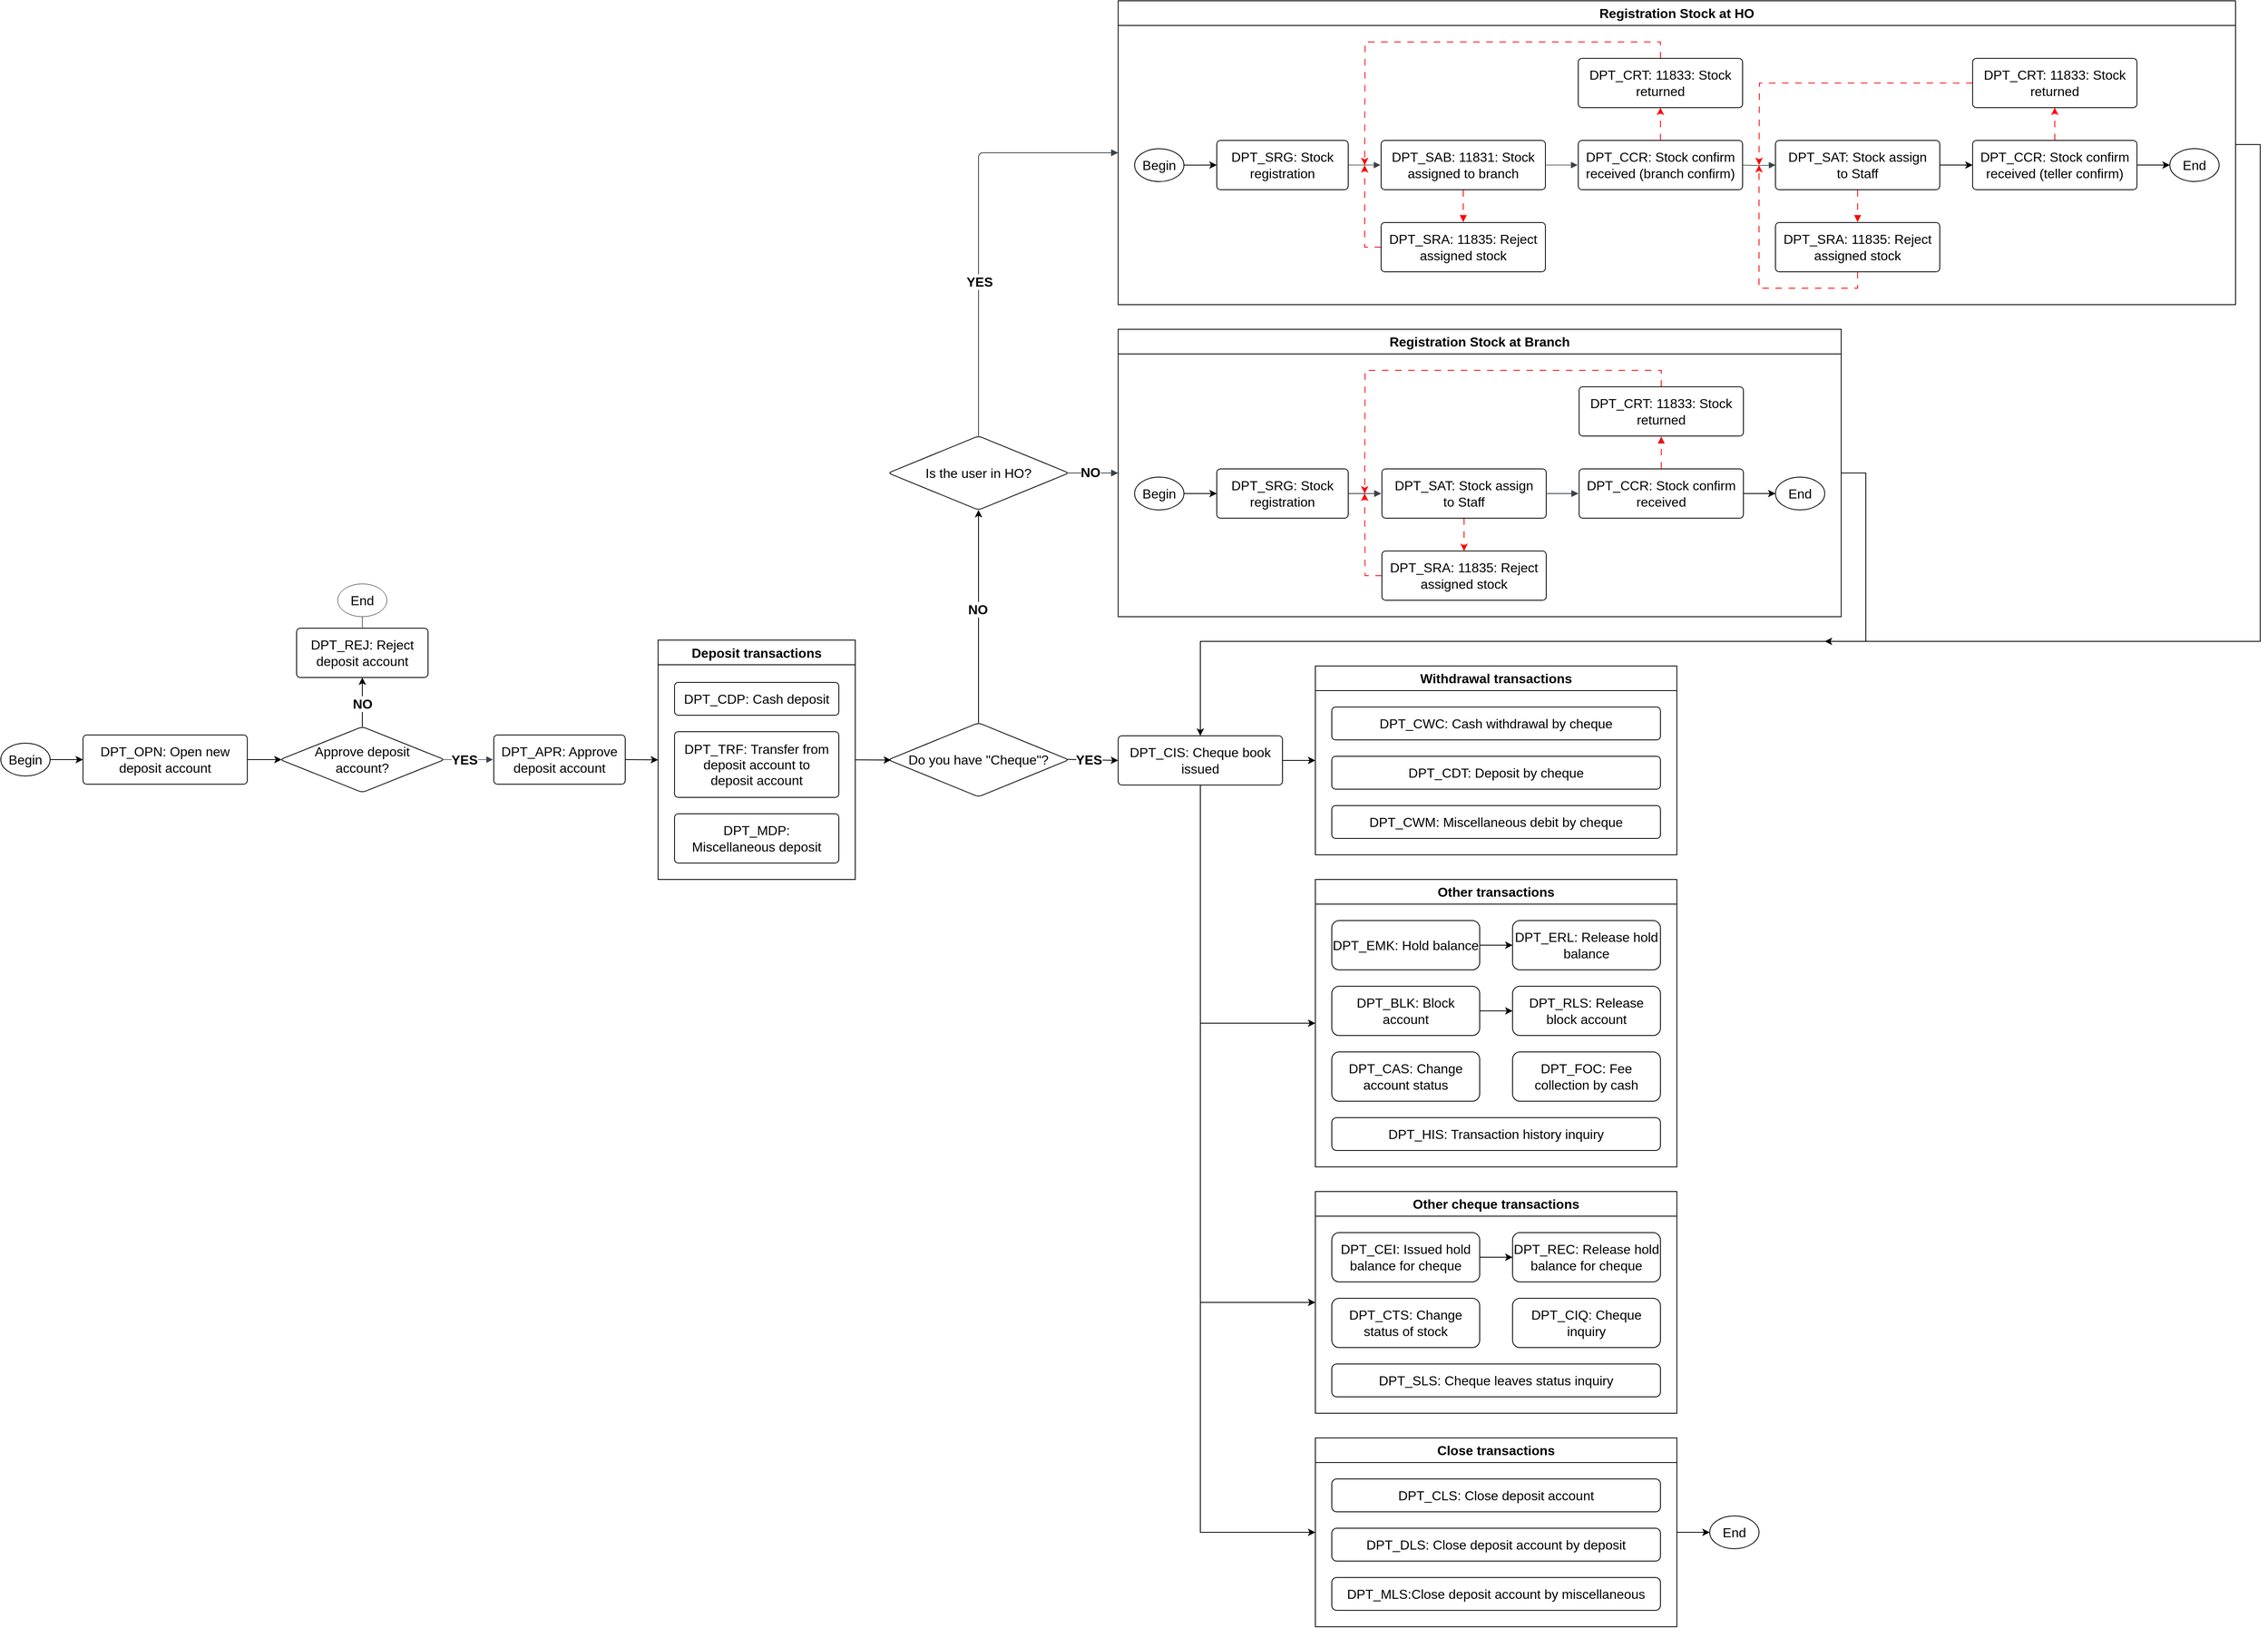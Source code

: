 <mxfile version="26.2.9" pages="2">
  <diagram name="Current" id="DMm66JICNg-b_BuIPjOW">
    <mxGraphModel dx="7680" dy="3471" grid="1" gridSize="10" guides="1" tooltips="1" connect="1" arrows="1" fold="1" page="0" pageScale="1" pageWidth="1169" pageHeight="1654" background="none" math="0" shadow="0">
      <root>
        <mxCell id="0" />
        <mxCell id="1" parent="0" />
        <mxCell id="VxaLEeJSrOtXhIWzbfS_-77" value="DPT_OPN: Open new deposit account" style="html=1;overflow=block;blockSpacing=1;whiteSpace=wrap;fontSize=16;spacing=9;strokeOpacity=100;fillOpacity=0;rounded=1;absoluteArcSize=1;arcSize=9;fillColor=#000000;strokeWidth=1;lucidId=C0K84pjTFIGe;labelBackgroundColor=none;" parent="1" vertex="1">
          <mxGeometry x="-3200" y="54" width="200" height="60" as="geometry" />
        </mxCell>
        <mxCell id="VxaLEeJSrOtXhIWzbfS_-261" style="edgeStyle=orthogonalEdgeStyle;rounded=0;orthogonalLoop=1;jettySize=auto;html=1;exitX=0.5;exitY=0;exitDx=0;exitDy=0;entryX=0.5;entryY=1;entryDx=0;entryDy=0;" parent="1" source="VxaLEeJSrOtXhIWzbfS_-78" target="VxaLEeJSrOtXhIWzbfS_-81" edge="1">
          <mxGeometry relative="1" as="geometry" />
        </mxCell>
        <mxCell id="VxaLEeJSrOtXhIWzbfS_-277" value="&lt;b&gt;&lt;font style=&quot;font-size: 16px;&quot;&gt;NO&lt;/font&gt;&lt;/b&gt;" style="edgeLabel;html=1;align=center;verticalAlign=middle;resizable=0;points=[];" parent="VxaLEeJSrOtXhIWzbfS_-261" vertex="1" connectable="0">
          <mxGeometry x="-0.207" relative="1" as="geometry">
            <mxPoint y="-4" as="offset" />
          </mxGeometry>
        </mxCell>
        <mxCell id="VxaLEeJSrOtXhIWzbfS_-78" value="Approve deposit account?" style="html=1;overflow=block;blockSpacing=1;whiteSpace=wrap;rhombus;fontSize=16;spacing=9;strokeOpacity=100;fillOpacity=0;rounded=1;absoluteArcSize=1;arcSize=9;fillColor=#000000;strokeWidth=1;lucidId=C0K8-goSnGRA;labelBackgroundColor=none;" parent="1" vertex="1">
          <mxGeometry x="-2960" y="44" width="200" height="80" as="geometry" />
        </mxCell>
        <mxCell id="VxaLEeJSrOtXhIWzbfS_-81" value="DPT_REJ: Reject deposit account" style="html=1;overflow=block;blockSpacing=1;whiteSpace=wrap;fontSize=16;spacing=9;strokeOpacity=100;rounded=1;absoluteArcSize=1;arcSize=9;strokeWidth=1;lucidId=E1K8_GnM5wsY;labelBackgroundColor=none;fillColor=none;" parent="1" vertex="1">
          <mxGeometry x="-2940" y="-76" width="160" height="60" as="geometry" />
        </mxCell>
        <mxCell id="VxaLEeJSrOtXhIWzbfS_-82" value="" style="html=1;jettySize=18;whiteSpace=wrap;fontSize=16;fontColor=#333333;fontStyle=1;strokeColor=#3a414a;strokeOpacity=100;strokeWidth=0.8;rounded=1;arcSize=12;edgeStyle=orthogonalEdgeStyle;jumpStyle=arc;startArrow=none;endArrow=block;endFill=1;exitX=0.988;exitY=0.5;exitPerimeter=0;entryX=-0.006;entryY=0.5;entryPerimeter=0;lucidId=O2K8zMyo41Df;labelBackgroundColor=none;" parent="1" source="VxaLEeJSrOtXhIWzbfS_-78" target="VxaLEeJSrOtXhIWzbfS_-84" edge="1">
          <mxGeometry width="100" height="100" relative="1" as="geometry">
            <Array as="points" />
          </mxGeometry>
        </mxCell>
        <mxCell id="VxaLEeJSrOtXhIWzbfS_-274" value="&lt;b&gt;&lt;font style=&quot;font-size: 16px;&quot;&gt;YES&lt;/font&gt;&lt;/b&gt;" style="edgeLabel;html=1;align=center;verticalAlign=middle;resizable=0;points=[];" parent="VxaLEeJSrOtXhIWzbfS_-82" vertex="1" connectable="0">
          <mxGeometry x="0.155" relative="1" as="geometry">
            <mxPoint x="-9" as="offset" />
          </mxGeometry>
        </mxCell>
        <mxCell id="VxaLEeJSrOtXhIWzbfS_-84" value="DPT_APR: Approve deposit account" style="html=1;overflow=block;blockSpacing=1;whiteSpace=wrap;fontSize=16;spacing=9;strokeOpacity=100;rounded=1;absoluteArcSize=1;arcSize=9;strokeWidth=1;lucidId=Q2K8Qx9mygk0;labelBackgroundColor=none;fillColor=none;" parent="1" vertex="1">
          <mxGeometry x="-2700" y="54" width="160" height="60" as="geometry" />
        </mxCell>
        <mxCell id="VxaLEeJSrOtXhIWzbfS_-248" style="edgeStyle=orthogonalEdgeStyle;rounded=0;orthogonalLoop=1;jettySize=auto;html=1;exitX=0.5;exitY=1;exitDx=0;exitDy=0;entryX=0;entryY=0.5;entryDx=0;entryDy=0;fontSize=16;" parent="1" source="VxaLEeJSrOtXhIWzbfS_-88" target="VxaLEeJSrOtXhIWzbfS_-220" edge="1">
          <mxGeometry relative="1" as="geometry" />
        </mxCell>
        <mxCell id="VxaLEeJSrOtXhIWzbfS_-249" style="edgeStyle=orthogonalEdgeStyle;rounded=0;orthogonalLoop=1;jettySize=auto;html=1;exitX=0.5;exitY=1;exitDx=0;exitDy=0;entryX=0;entryY=0.5;entryDx=0;entryDy=0;fontSize=16;" parent="1" source="VxaLEeJSrOtXhIWzbfS_-88" target="VxaLEeJSrOtXhIWzbfS_-227" edge="1">
          <mxGeometry relative="1" as="geometry" />
        </mxCell>
        <mxCell id="VxaLEeJSrOtXhIWzbfS_-251" style="edgeStyle=orthogonalEdgeStyle;rounded=0;orthogonalLoop=1;jettySize=auto;html=1;exitX=0.5;exitY=1;exitDx=0;exitDy=0;entryX=0;entryY=0.5;entryDx=0;entryDy=0;fontSize=16;" parent="1" source="VxaLEeJSrOtXhIWzbfS_-88" target="VxaLEeJSrOtXhIWzbfS_-241" edge="1">
          <mxGeometry relative="1" as="geometry" />
        </mxCell>
        <mxCell id="J-XIWrtoKLZFgz8fOZKb-4" value="" style="edgeStyle=orthogonalEdgeStyle;rounded=0;orthogonalLoop=1;jettySize=auto;html=1;entryX=0;entryY=0.5;entryDx=0;entryDy=0;" edge="1" parent="1" source="VxaLEeJSrOtXhIWzbfS_-88" target="VxaLEeJSrOtXhIWzbfS_-163">
          <mxGeometry relative="1" as="geometry" />
        </mxCell>
        <mxCell id="VxaLEeJSrOtXhIWzbfS_-88" value="DPT_CIS: Cheque book issued" style="html=1;overflow=block;blockSpacing=1;whiteSpace=wrap;fontSize=16;spacing=9;strokeOpacity=100;rounded=1;absoluteArcSize=1;arcSize=9;strokeWidth=1;lucidId=A4K8zdcVxU0g;labelBackgroundColor=none;" parent="1" vertex="1">
          <mxGeometry x="-1940" y="55" width="200" height="60" as="geometry" />
        </mxCell>
        <mxCell id="VxaLEeJSrOtXhIWzbfS_-154" value="" style="edgeStyle=orthogonalEdgeStyle;rounded=0;orthogonalLoop=1;jettySize=auto;html=1;entryX=0.5;entryY=1;entryDx=0;entryDy=0;fontSize=16;" parent="1" source="VxaLEeJSrOtXhIWzbfS_-89" target="VxaLEeJSrOtXhIWzbfS_-92" edge="1">
          <mxGeometry relative="1" as="geometry">
            <mxPoint x="-2049" y="-43" as="targetPoint" />
          </mxGeometry>
        </mxCell>
        <mxCell id="VxaLEeJSrOtXhIWzbfS_-283" value="&lt;b&gt;&lt;font style=&quot;font-size: 16px;&quot;&gt;NO&lt;/font&gt;&lt;/b&gt;" style="edgeLabel;html=1;align=center;verticalAlign=middle;resizable=0;points=[];" parent="VxaLEeJSrOtXhIWzbfS_-154" vertex="1" connectable="0">
          <mxGeometry x="0.068" y="1" relative="1" as="geometry">
            <mxPoint as="offset" />
          </mxGeometry>
        </mxCell>
        <mxCell id="VxaLEeJSrOtXhIWzbfS_-89" value="Do you have &quot;Cheque&quot;?" style="html=1;overflow=block;blockSpacing=1;whiteSpace=wrap;rhombus;fontSize=16;spacing=9;strokeOpacity=100;fillOpacity=0;rounded=1;absoluteArcSize=1;arcSize=9;fillColor=#000000;strokeWidth=1;lucidId=m6K8SB-cduvH;labelBackgroundColor=none;" parent="1" vertex="1">
          <mxGeometry x="-2220" y="39.25" width="220" height="90" as="geometry" />
        </mxCell>
        <mxCell id="VxaLEeJSrOtXhIWzbfS_-92" value="Is the user in HO?" style="html=1;overflow=block;blockSpacing=1;whiteSpace=wrap;rhombus;fontSize=16;spacing=9;strokeOpacity=100;fillOpacity=0;rounded=1;absoluteArcSize=1;arcSize=9;fillColor=#000000;strokeWidth=1;lucidId=O8K8_05I5hbr;labelBackgroundColor=none;" parent="1" vertex="1">
          <mxGeometry x="-2220" y="-310" width="220" height="90" as="geometry" />
        </mxCell>
        <mxCell id="VxaLEeJSrOtXhIWzbfS_-93" value="" style="html=1;jettySize=18;whiteSpace=wrap;fontSize=16;fontColor=#333333;fontStyle=1;strokeColor=#3a414a;strokeOpacity=100;strokeWidth=1;rounded=1;arcSize=12;edgeStyle=orthogonalEdgeStyle;startArrow=none;endArrow=block;endFill=1;exitX=0.5;exitY=0.002;exitPerimeter=0;lucidId=t-K8pr-iaynm;labelBackgroundColor=none;entryX=0;entryY=0.5;entryDx=0;entryDy=0;" parent="1" source="VxaLEeJSrOtXhIWzbfS_-92" target="VxaLEeJSrOtXhIWzbfS_-200" edge="1">
          <mxGeometry width="100" height="100" relative="1" as="geometry">
            <Array as="points" />
            <mxPoint x="-2100" y="-730" as="targetPoint" />
          </mxGeometry>
        </mxCell>
        <mxCell id="VxaLEeJSrOtXhIWzbfS_-285" value="&lt;b&gt;&lt;font style=&quot;font-size: 16px;&quot;&gt;YES&lt;/font&gt;&lt;/b&gt;" style="edgeLabel;html=1;align=center;verticalAlign=middle;resizable=0;points=[];" parent="VxaLEeJSrOtXhIWzbfS_-93" vertex="1" connectable="0">
          <mxGeometry x="-0.265" y="-1" relative="1" as="geometry">
            <mxPoint y="1" as="offset" />
          </mxGeometry>
        </mxCell>
        <mxCell id="VxaLEeJSrOtXhIWzbfS_-115" value="" style="html=1;jettySize=18;whiteSpace=wrap;fontSize=16;fontColor=#333333;fontStyle=1;strokeColor=#3a414a;strokeOpacity=100;strokeWidth=1;rounded=1;arcSize=12;edgeStyle=orthogonalEdgeStyle;startArrow=none;endArrow=block;endFill=1;exitX=0.989;exitY=0.5;exitPerimeter=0;lucidId=diL8J1pEU5sI;labelBackgroundColor=none;entryX=0;entryY=0.5;entryDx=0;entryDy=0;" parent="1" source="VxaLEeJSrOtXhIWzbfS_-92" target="VxaLEeJSrOtXhIWzbfS_-168" edge="1">
          <mxGeometry width="100" height="100" relative="1" as="geometry">
            <Array as="points" />
            <mxPoint x="-1890" y="-275" as="targetPoint" />
          </mxGeometry>
        </mxCell>
        <mxCell id="VxaLEeJSrOtXhIWzbfS_-280" value="&lt;b&gt;&lt;font style=&quot;font-size: 16px;&quot;&gt;NO&lt;/font&gt;&lt;/b&gt;" style="edgeLabel;html=1;align=center;verticalAlign=middle;resizable=0;points=[];" parent="VxaLEeJSrOtXhIWzbfS_-115" vertex="1" connectable="0">
          <mxGeometry x="-0.174" y="1" relative="1" as="geometry">
            <mxPoint x="2" as="offset" />
          </mxGeometry>
        </mxCell>
        <mxCell id="VxaLEeJSrOtXhIWzbfS_-128" value="" style="html=1;jettySize=18;whiteSpace=wrap;fontSize=16;strokeColor=#3a414a;strokeOpacity=100;strokeWidth=0.8;rounded=1;arcSize=12;edgeStyle=orthogonalEdgeStyle;startArrow=none;endArrow=block;endFill=1;exitX=0.5;exitY=-0.01;exitPerimeter=0;entryX=0.5;entryY=1.015;entryPerimeter=0;lucidId=2zL8Nh6T.o6e;labelBackgroundColor=none;" parent="1" source="VxaLEeJSrOtXhIWzbfS_-81" edge="1">
          <mxGeometry width="100" height="100" relative="1" as="geometry">
            <Array as="points" />
            <mxPoint x="-2860" y="-115.4" as="targetPoint" />
          </mxGeometry>
        </mxCell>
        <mxCell id="VxaLEeJSrOtXhIWzbfS_-129" value="End" style="html=1;overflow=block;blockSpacing=1;whiteSpace=wrap;ellipse;fontSize=16;spacing=9;strokeOpacity=100;rounded=1;absoluteArcSize=1;arcSize=9;strokeWidth=NaN;lucidId=2zL8Q2and7EK;labelBackgroundColor=none;" parent="1" vertex="1">
          <mxGeometry x="-2890" y="-130" width="60" height="40" as="geometry" />
        </mxCell>
        <mxCell id="VxaLEeJSrOtXhIWzbfS_-130" value="" style="html=1;jettySize=18;whiteSpace=wrap;fontSize=13;strokeColor=#e81313;strokeOpacity=100;dashed=1;fixDash=1;dashPattern=8 8;strokeWidth=0.8;rounded=1;arcSize=12;edgeStyle=orthogonalEdgeStyle;startArrow=none;endArrow=block;endFill=1;exitX=0.5;exitY=1.008;exitPerimeter=0;entryX=0.5;entryY=-0.008;entryPerimeter=0;lucidId=LBL8KxfsIMmQ;labelBackgroundColor=none;" parent="1" edge="1">
          <mxGeometry width="100" height="100" relative="1" as="geometry">
            <Array as="points" />
            <mxPoint x="-1502.5" y="-228.264" as="sourcePoint" />
          </mxGeometry>
        </mxCell>
        <mxCell id="VxaLEeJSrOtXhIWzbfS_-147" value="" style="edgeStyle=orthogonalEdgeStyle;rounded=0;orthogonalLoop=1;jettySize=auto;html=1;fontSize=16;" parent="1" source="VxaLEeJSrOtXhIWzbfS_-146" target="VxaLEeJSrOtXhIWzbfS_-77" edge="1">
          <mxGeometry relative="1" as="geometry" />
        </mxCell>
        <mxCell id="VxaLEeJSrOtXhIWzbfS_-146" value="&lt;font&gt;Begin&lt;/font&gt;" style="ellipse;whiteSpace=wrap;html=1;fontSize=16;" parent="1" vertex="1">
          <mxGeometry x="-3300" y="64" width="60" height="40" as="geometry" />
        </mxCell>
        <mxCell id="VxaLEeJSrOtXhIWzbfS_-159" value="Deposit transactions" style="swimlane;whiteSpace=wrap;html=1;fontSize=16;startSize=30;" parent="1" vertex="1">
          <mxGeometry x="-2500" y="-61.5" width="240" height="291.5" as="geometry">
            <mxRectangle x="-2470" y="-53" width="190" height="30" as="alternateBounds" />
          </mxGeometry>
        </mxCell>
        <mxCell id="VxaLEeJSrOtXhIWzbfS_-136" value="DPT_CDP: Cash deposit" style="html=1;overflow=block;blockSpacing=1;whiteSpace=wrap;fontSize=16;spacing=9;strokeOpacity=100;rounded=1;absoluteArcSize=1;arcSize=9;strokeWidth=1;lucidId=Bm08SP1lj_z.;labelBackgroundColor=none;" parent="VxaLEeJSrOtXhIWzbfS_-159" vertex="1">
          <mxGeometry x="20" y="51.5" width="200" height="40" as="geometry" />
        </mxCell>
        <mxCell id="VxaLEeJSrOtXhIWzbfS_-126" value="DPT_TRF: Transfer from deposit account to deposit account" style="html=1;overflow=block;blockSpacing=1;whiteSpace=wrap;fontSize=16;spacing=9;strokeOpacity=100;rounded=1;absoluteArcSize=1;arcSize=9;strokeWidth=1;lucidId=zyL8M3RWzBDG;labelBackgroundColor=none;" parent="VxaLEeJSrOtXhIWzbfS_-159" vertex="1">
          <mxGeometry x="20" y="111.5" width="200" height="80" as="geometry" />
        </mxCell>
        <mxCell id="VxaLEeJSrOtXhIWzbfS_-137" value="DPT_MDP: Miscellaneous deposit" style="html=1;overflow=block;blockSpacing=1;whiteSpace=wrap;fontSize=16;spacing=9;strokeOpacity=100;rounded=1;absoluteArcSize=1;arcSize=9;strokeWidth=1;lucidId=bn08uZzj-w-n;labelBackgroundColor=none;" parent="VxaLEeJSrOtXhIWzbfS_-159" vertex="1">
          <mxGeometry x="20" y="211.5" width="200" height="60" as="geometry" />
        </mxCell>
        <mxCell id="VxaLEeJSrOtXhIWzbfS_-161" value="" style="endArrow=classic;html=1;rounded=0;exitX=1;exitY=0.5;exitDx=0;exitDy=0;fontSize=16;entryX=0.016;entryY=0.503;entryDx=0;entryDy=0;entryPerimeter=0;" parent="1" source="VxaLEeJSrOtXhIWzbfS_-159" target="VxaLEeJSrOtXhIWzbfS_-89" edge="1">
          <mxGeometry width="50" height="50" relative="1" as="geometry">
            <mxPoint x="-2375" y="166" as="sourcePoint" />
            <mxPoint x="-2220" y="84" as="targetPoint" />
          </mxGeometry>
        </mxCell>
        <mxCell id="VxaLEeJSrOtXhIWzbfS_-162" value="" style="endArrow=classic;html=1;rounded=0;exitX=1;exitY=0.5;exitDx=0;exitDy=0;entryX=0;entryY=0.5;entryDx=0;entryDy=0;fontSize=16;" parent="1" source="VxaLEeJSrOtXhIWzbfS_-84" target="VxaLEeJSrOtXhIWzbfS_-159" edge="1">
          <mxGeometry width="50" height="50" relative="1" as="geometry">
            <mxPoint x="-2370" y="54" as="sourcePoint" />
            <mxPoint x="-2320" y="4" as="targetPoint" />
          </mxGeometry>
        </mxCell>
        <mxCell id="VxaLEeJSrOtXhIWzbfS_-163" value="Withdrawal transactions" style="swimlane;whiteSpace=wrap;html=1;fontSize=16;startSize=30;" parent="1" vertex="1">
          <mxGeometry x="-1700" y="-30" width="440" height="230" as="geometry">
            <mxRectangle x="-1700" y="-29.75" width="190" height="30" as="alternateBounds" />
          </mxGeometry>
        </mxCell>
        <mxCell id="VxaLEeJSrOtXhIWzbfS_-164" value="DPT_CWC: Cash withdrawal by cheque" style="html=1;overflow=block;blockSpacing=1;whiteSpace=wrap;fontSize=16;spacing=9;strokeOpacity=100;rounded=1;absoluteArcSize=1;arcSize=9;strokeWidth=1;lucidId=Bm08SP1lj_z.;labelBackgroundColor=none;" parent="VxaLEeJSrOtXhIWzbfS_-163" vertex="1">
          <mxGeometry x="20" y="50" width="400" height="40" as="geometry" />
        </mxCell>
        <mxCell id="VxaLEeJSrOtXhIWzbfS_-165" value="DPT_CDT: Deposit by cheque" style="html=1;overflow=block;blockSpacing=1;whiteSpace=wrap;fontSize=16;spacing=9;strokeOpacity=100;rounded=1;absoluteArcSize=1;arcSize=9;strokeWidth=1;lucidId=zyL8M3RWzBDG;labelBackgroundColor=none;" parent="VxaLEeJSrOtXhIWzbfS_-163" vertex="1">
          <mxGeometry x="20" y="110" width="400" height="40" as="geometry" />
        </mxCell>
        <mxCell id="VxaLEeJSrOtXhIWzbfS_-166" value="DPT_CWM: Miscellaneous debit by cheque" style="html=1;overflow=block;blockSpacing=1;whiteSpace=wrap;fontSize=16;spacing=9;strokeOpacity=100;rounded=1;absoluteArcSize=1;arcSize=9;strokeWidth=1;lucidId=bn08uZzj-w-n;labelBackgroundColor=none;" parent="VxaLEeJSrOtXhIWzbfS_-163" vertex="1">
          <mxGeometry x="20" y="170" width="400" height="40" as="geometry" />
        </mxCell>
        <mxCell id="VxaLEeJSrOtXhIWzbfS_-185" style="edgeStyle=orthogonalEdgeStyle;rounded=0;orthogonalLoop=1;jettySize=auto;html=1;exitX=1;exitY=0.5;exitDx=0;exitDy=0;entryX=0.5;entryY=0;entryDx=0;entryDy=0;fontSize=16;" parent="1" source="VxaLEeJSrOtXhIWzbfS_-168" target="VxaLEeJSrOtXhIWzbfS_-88" edge="1">
          <mxGeometry relative="1" as="geometry">
            <mxPoint x="-1040" y="-265" as="sourcePoint" />
            <mxPoint x="-1820" y="80" as="targetPoint" />
            <Array as="points">
              <mxPoint x="-1030" y="-265" />
              <mxPoint x="-1030" y="-60" />
              <mxPoint x="-1840" y="-60" />
            </Array>
          </mxGeometry>
        </mxCell>
        <mxCell id="VxaLEeJSrOtXhIWzbfS_-168" value="Registration Stock at Branch" style="swimlane;whiteSpace=wrap;html=1;fontSize=16;startSize=30;" parent="1" vertex="1">
          <mxGeometry x="-1940" y="-440" width="880" height="350" as="geometry">
            <mxRectangle x="-1890" y="-500" width="190" height="30" as="alternateBounds" />
          </mxGeometry>
        </mxCell>
        <mxCell id="VxaLEeJSrOtXhIWzbfS_-182" value="" style="edgeStyle=orthogonalEdgeStyle;rounded=0;orthogonalLoop=1;jettySize=auto;html=1;fontSize=16;" parent="VxaLEeJSrOtXhIWzbfS_-168" source="VxaLEeJSrOtXhIWzbfS_-180" target="VxaLEeJSrOtXhIWzbfS_-169" edge="1">
          <mxGeometry relative="1" as="geometry" />
        </mxCell>
        <mxCell id="VxaLEeJSrOtXhIWzbfS_-180" value="&lt;font&gt;Begin&lt;/font&gt;" style="ellipse;whiteSpace=wrap;html=1;fontSize=16;" parent="VxaLEeJSrOtXhIWzbfS_-168" vertex="1">
          <mxGeometry x="20" y="180" width="60" height="40" as="geometry" />
        </mxCell>
        <mxCell id="VxaLEeJSrOtXhIWzbfS_-169" value="DPT_SRG: Stock registration" style="html=1;overflow=block;blockSpacing=1;whiteSpace=wrap;fontSize=16;spacing=9;strokeOpacity=100;fillOpacity=0;rounded=1;absoluteArcSize=1;arcSize=9;fillColor=#000000;strokeWidth=1;lucidId=diL8n7n7nvlU;labelBackgroundColor=none;" parent="VxaLEeJSrOtXhIWzbfS_-168" vertex="1">
          <mxGeometry x="120" y="170" width="160" height="60" as="geometry" />
        </mxCell>
        <mxCell id="VxaLEeJSrOtXhIWzbfS_-217" style="edgeStyle=orthogonalEdgeStyle;rounded=0;orthogonalLoop=1;jettySize=auto;html=1;exitX=0.5;exitY=1;exitDx=0;exitDy=0;entryX=0.5;entryY=0;entryDx=0;entryDy=0;dashed=1;dashPattern=8 8;strokeColor=#FF0000;fontSize=16;" parent="VxaLEeJSrOtXhIWzbfS_-168" source="VxaLEeJSrOtXhIWzbfS_-171" target="VxaLEeJSrOtXhIWzbfS_-174" edge="1">
          <mxGeometry relative="1" as="geometry" />
        </mxCell>
        <mxCell id="VxaLEeJSrOtXhIWzbfS_-171" value="DPT_SAT: Stock assign to Staff" style="html=1;overflow=block;blockSpacing=1;whiteSpace=wrap;fontSize=16;spacing=9;strokeOpacity=100;fillOpacity=0;rounded=1;absoluteArcSize=1;arcSize=9;fillColor=#000000;strokeWidth=1;lucidId=siL8XiZfh94J;labelBackgroundColor=none;" parent="VxaLEeJSrOtXhIWzbfS_-168" vertex="1">
          <mxGeometry x="321" y="170" width="200" height="60" as="geometry" />
        </mxCell>
        <mxCell id="VxaLEeJSrOtXhIWzbfS_-211" value="" style="edgeStyle=orthogonalEdgeStyle;rounded=0;orthogonalLoop=1;jettySize=auto;html=1;fontSize=16;" parent="VxaLEeJSrOtXhIWzbfS_-168" source="VxaLEeJSrOtXhIWzbfS_-173" target="VxaLEeJSrOtXhIWzbfS_-210" edge="1">
          <mxGeometry relative="1" as="geometry" />
        </mxCell>
        <mxCell id="VxaLEeJSrOtXhIWzbfS_-173" value="DPT_CCR: Stock confirm received" style="html=1;overflow=block;blockSpacing=1;whiteSpace=wrap;fontSize=16;spacing=9;strokeOpacity=100;fillOpacity=0;rounded=1;absoluteArcSize=1;arcSize=9;fillColor=#000000;strokeWidth=1;lucidId=GpL8sMLPmteC;labelBackgroundColor=none;" parent="VxaLEeJSrOtXhIWzbfS_-168" vertex="1">
          <mxGeometry x="561" y="170" width="200" height="60" as="geometry" />
        </mxCell>
        <mxCell id="VxaLEeJSrOtXhIWzbfS_-281" style="edgeStyle=orthogonalEdgeStyle;rounded=0;orthogonalLoop=1;jettySize=auto;html=1;exitX=0.5;exitY=0;exitDx=0;exitDy=0;dashed=1;dashPattern=8 8;strokeColor=#FF0000;" parent="VxaLEeJSrOtXhIWzbfS_-168" source="VxaLEeJSrOtXhIWzbfS_-177" edge="1">
          <mxGeometry relative="1" as="geometry">
            <mxPoint x="300" y="200" as="targetPoint" />
          </mxGeometry>
        </mxCell>
        <mxCell id="VxaLEeJSrOtXhIWzbfS_-177" value="DPT_CRT: 11833: Stock returned" style="html=1;overflow=block;blockSpacing=1;whiteSpace=wrap;fontSize=16;spacing=9;strokeOpacity=100;fillOpacity=0;rounded=1;absoluteArcSize=1;arcSize=9;fillColor=#000000;strokeWidth=1;lucidId=5BL8WdrcK.6P;labelBackgroundColor=none;" parent="VxaLEeJSrOtXhIWzbfS_-168" vertex="1">
          <mxGeometry x="561" y="70" width="200" height="60" as="geometry" />
        </mxCell>
        <mxCell id="VxaLEeJSrOtXhIWzbfS_-282" style="edgeStyle=orthogonalEdgeStyle;rounded=0;orthogonalLoop=1;jettySize=auto;html=1;exitX=0;exitY=0.5;exitDx=0;exitDy=0;dashed=1;dashPattern=8 8;strokeColor=#FF0000;" parent="VxaLEeJSrOtXhIWzbfS_-168" source="VxaLEeJSrOtXhIWzbfS_-174" edge="1">
          <mxGeometry relative="1" as="geometry">
            <mxPoint x="300" y="200" as="targetPoint" />
          </mxGeometry>
        </mxCell>
        <mxCell id="VxaLEeJSrOtXhIWzbfS_-174" value="DPT_SRA: 11835: Reject assigned stock" style="html=1;overflow=block;blockSpacing=1;whiteSpace=wrap;fontSize=16;spacing=9;strokeOpacity=100;fillOpacity=0;rounded=1;absoluteArcSize=1;arcSize=9;fillColor=#000000;strokeWidth=1;lucidId=LBL8hcJfMu7N;labelBackgroundColor=none;" parent="VxaLEeJSrOtXhIWzbfS_-168" vertex="1">
          <mxGeometry x="321" y="270" width="200" height="60" as="geometry" />
        </mxCell>
        <mxCell id="VxaLEeJSrOtXhIWzbfS_-170" value="" style="html=1;jettySize=18;whiteSpace=wrap;fontSize=16;strokeColor=#3a414a;strokeOpacity=100;strokeWidth=1;rounded=1;arcSize=12;edgeStyle=orthogonalEdgeStyle;startArrow=none;endArrow=block;endFill=1;exitX=1.004;exitY=0.5;exitPerimeter=0;entryX=-0.004;entryY=0.5;entryPerimeter=0;lucidId=siL8WX6Wz.jX;labelBackgroundColor=none;" parent="VxaLEeJSrOtXhIWzbfS_-168" source="VxaLEeJSrOtXhIWzbfS_-169" target="VxaLEeJSrOtXhIWzbfS_-171" edge="1">
          <mxGeometry width="100" height="100" relative="1" as="geometry">
            <Array as="points" />
          </mxGeometry>
        </mxCell>
        <mxCell id="VxaLEeJSrOtXhIWzbfS_-172" value="" style="html=1;jettySize=18;whiteSpace=wrap;fontSize=16;strokeColor=#3a414a;strokeOpacity=100;strokeWidth=1;rounded=1;arcSize=12;edgeStyle=orthogonalEdgeStyle;startArrow=none;endArrow=block;endFill=1;exitX=1.004;exitY=0.5;exitPerimeter=0;entryX=-0.004;entryY=0.5;entryPerimeter=0;lucidId=GpL81wC2y2YN;labelBackgroundColor=none;" parent="VxaLEeJSrOtXhIWzbfS_-168" source="VxaLEeJSrOtXhIWzbfS_-171" target="VxaLEeJSrOtXhIWzbfS_-173" edge="1">
          <mxGeometry width="100" height="100" relative="1" as="geometry">
            <Array as="points" />
          </mxGeometry>
        </mxCell>
        <mxCell id="VxaLEeJSrOtXhIWzbfS_-176" value="" style="html=1;jettySize=18;whiteSpace=wrap;fontSize=16;strokeColor=#e81313;strokeOpacity=100;dashed=1;fixDash=1;dashPattern=8 8;strokeWidth=1;rounded=1;arcSize=12;edgeStyle=orthogonalEdgeStyle;startArrow=none;endArrow=block;endFill=1;exitX=0.5;exitY=-0.008;exitPerimeter=0;entryX=0.5;entryY=1.008;entryPerimeter=0;lucidId=5BL8zqoS5Ayx;labelBackgroundColor=none;" parent="VxaLEeJSrOtXhIWzbfS_-168" source="VxaLEeJSrOtXhIWzbfS_-173" target="VxaLEeJSrOtXhIWzbfS_-177" edge="1">
          <mxGeometry width="100" height="100" relative="1" as="geometry">
            <Array as="points" />
          </mxGeometry>
        </mxCell>
        <mxCell id="VxaLEeJSrOtXhIWzbfS_-210" value="&lt;font&gt;End&lt;/font&gt;" style="ellipse;whiteSpace=wrap;html=1;fontSize=16;" parent="VxaLEeJSrOtXhIWzbfS_-168" vertex="1">
          <mxGeometry x="800" y="180" width="60" height="40" as="geometry" />
        </mxCell>
        <mxCell id="J-XIWrtoKLZFgz8fOZKb-3" style="edgeStyle=orthogonalEdgeStyle;rounded=0;orthogonalLoop=1;jettySize=auto;html=1;exitX=1;exitY=0.5;exitDx=0;exitDy=0;" edge="1" parent="1" source="VxaLEeJSrOtXhIWzbfS_-200">
          <mxGeometry relative="1" as="geometry">
            <mxPoint x="-1080" y="-60" as="targetPoint" />
            <Array as="points">
              <mxPoint x="-550" y="-665" />
              <mxPoint x="-550" y="-60" />
            </Array>
          </mxGeometry>
        </mxCell>
        <mxCell id="VxaLEeJSrOtXhIWzbfS_-200" value="Registration Stock at HO" style="swimlane;whiteSpace=wrap;html=1;fontSize=16;startSize=30;" parent="1" vertex="1">
          <mxGeometry x="-1940" y="-840" width="1360" height="370" as="geometry">
            <mxRectangle x="-1890" y="-980" width="170" height="30" as="alternateBounds" />
          </mxGeometry>
        </mxCell>
        <mxCell id="VxaLEeJSrOtXhIWzbfS_-96" value="" style="html=1;jettySize=18;whiteSpace=wrap;fontSize=16;strokeColor=#3a414a;strokeOpacity=100;strokeWidth=0.8;rounded=1;arcSize=12;edgeStyle=orthogonalEdgeStyle;startArrow=none;endArrow=block;endFill=1;exitX=1.004;exitY=0.5;exitPerimeter=0;entryX=-0.004;entryY=0.5;entryPerimeter=0;lucidId=E-K8I0MomM04;labelBackgroundColor=none;" parent="VxaLEeJSrOtXhIWzbfS_-200" source="VxaLEeJSrOtXhIWzbfS_-95" target="VxaLEeJSrOtXhIWzbfS_-97" edge="1">
          <mxGeometry width="100" height="100" relative="1" as="geometry">
            <Array as="points" />
          </mxGeometry>
        </mxCell>
        <mxCell id="VxaLEeJSrOtXhIWzbfS_-97" value="DPT_SAB: 11831: Stock assigned to branch" style="html=1;overflow=block;blockSpacing=1;whiteSpace=wrap;fontSize=16;spacing=9;strokeOpacity=100;fillOpacity=0;rounded=1;absoluteArcSize=1;arcSize=9;fillColor=#000000;strokeWidth=1;lucidId=E-K8VwSi.VNv;labelBackgroundColor=none;" parent="VxaLEeJSrOtXhIWzbfS_-200" vertex="1">
          <mxGeometry x="320" y="170" width="200" height="60" as="geometry" />
        </mxCell>
        <mxCell id="VxaLEeJSrOtXhIWzbfS_-98" value="" style="html=1;jettySize=18;whiteSpace=wrap;fontSize=16;strokeColor=#3a414a;strokeOpacity=100;strokeWidth=0.8;rounded=1;arcSize=12;edgeStyle=orthogonalEdgeStyle;startArrow=none;endArrow=block;endFill=1;exitX=1.004;exitY=0.5;exitPerimeter=0;entryX=-0.004;entryY=0.5;entryPerimeter=0;lucidId=B_K8auC.OmKs;labelBackgroundColor=none;" parent="VxaLEeJSrOtXhIWzbfS_-200" source="VxaLEeJSrOtXhIWzbfS_-97" target="VxaLEeJSrOtXhIWzbfS_-99" edge="1">
          <mxGeometry width="100" height="100" relative="1" as="geometry">
            <Array as="points" />
          </mxGeometry>
        </mxCell>
        <mxCell id="VxaLEeJSrOtXhIWzbfS_-99" value="DPT_CCR: Stock confirm received (branch confirm)" style="html=1;overflow=block;blockSpacing=1;whiteSpace=wrap;fontSize=16;spacing=9;strokeOpacity=100;fillOpacity=0;rounded=1;absoluteArcSize=1;arcSize=9;fillColor=#000000;strokeWidth=1;lucidId=B_K8KtoC-B.U;labelBackgroundColor=none;" parent="VxaLEeJSrOtXhIWzbfS_-200" vertex="1">
          <mxGeometry x="560" y="170" width="200" height="60" as="geometry" />
        </mxCell>
        <mxCell id="VxaLEeJSrOtXhIWzbfS_-100" value="" style="html=1;jettySize=18;whiteSpace=wrap;fontSize=16;strokeColor=#3a414a;strokeOpacity=100;strokeWidth=0.8;rounded=1;arcSize=12;edgeStyle=orthogonalEdgeStyle;startArrow=none;endArrow=block;endFill=1;entryX=0;entryY=0.5;lucidId=f.K8d7xa3UE9;labelBackgroundColor=none;entryDx=0;entryDy=0;" parent="VxaLEeJSrOtXhIWzbfS_-200" target="VxaLEeJSrOtXhIWzbfS_-101" edge="1">
          <mxGeometry width="100" height="100" relative="1" as="geometry">
            <Array as="points" />
            <mxPoint x="760" y="200.09" as="sourcePoint" />
            <mxPoint x="833.438" y="199.89" as="targetPoint" />
          </mxGeometry>
        </mxCell>
        <mxCell id="J-XIWrtoKLZFgz8fOZKb-1" value="" style="edgeStyle=orthogonalEdgeStyle;rounded=0;orthogonalLoop=1;jettySize=auto;html=1;" edge="1" parent="VxaLEeJSrOtXhIWzbfS_-200" source="VxaLEeJSrOtXhIWzbfS_-101" target="VxaLEeJSrOtXhIWzbfS_-103">
          <mxGeometry relative="1" as="geometry" />
        </mxCell>
        <mxCell id="VxaLEeJSrOtXhIWzbfS_-101" value="DPT_SAT: Stock assign to Staff" style="html=1;overflow=block;blockSpacing=1;whiteSpace=wrap;fontSize=16;spacing=9;strokeOpacity=100;fillOpacity=0;rounded=1;absoluteArcSize=1;arcSize=9;fillColor=#000000;strokeWidth=1;lucidId=f.K8ricRqGn2;labelBackgroundColor=none;" parent="VxaLEeJSrOtXhIWzbfS_-200" vertex="1">
          <mxGeometry x="800" y="170" width="200" height="60" as="geometry" />
        </mxCell>
        <mxCell id="VxaLEeJSrOtXhIWzbfS_-213" value="" style="edgeStyle=orthogonalEdgeStyle;rounded=0;orthogonalLoop=1;jettySize=auto;html=1;fontSize=16;" parent="VxaLEeJSrOtXhIWzbfS_-200" source="VxaLEeJSrOtXhIWzbfS_-103" target="VxaLEeJSrOtXhIWzbfS_-212" edge="1">
          <mxGeometry relative="1" as="geometry" />
        </mxCell>
        <mxCell id="J-XIWrtoKLZFgz8fOZKb-2" value="" style="edgeStyle=orthogonalEdgeStyle;rounded=0;orthogonalLoop=1;jettySize=auto;html=1;dashed=1;dashPattern=8 8;strokeColor=#FF0000;" edge="1" parent="VxaLEeJSrOtXhIWzbfS_-200" source="VxaLEeJSrOtXhIWzbfS_-103" target="VxaLEeJSrOtXhIWzbfS_-113">
          <mxGeometry relative="1" as="geometry" />
        </mxCell>
        <mxCell id="VxaLEeJSrOtXhIWzbfS_-103" value="DPT_CCR: Stock confirm received (teller confirm)" style="html=1;overflow=block;blockSpacing=1;whiteSpace=wrap;fontSize=16;spacing=9;strokeOpacity=100;fillOpacity=0;rounded=1;absoluteArcSize=1;arcSize=9;fillColor=#000000;strokeWidth=1;lucidId=t.K89AFciOv3;labelBackgroundColor=none;" parent="VxaLEeJSrOtXhIWzbfS_-200" vertex="1">
          <mxGeometry x="1040" y="170" width="200" height="60" as="geometry" />
        </mxCell>
        <mxCell id="VxaLEeJSrOtXhIWzbfS_-104" value="" style="html=1;jettySize=18;whiteSpace=wrap;fontSize=16;strokeColor=#FF0000;strokeOpacity=100;dashed=1;fixDash=1;dashPattern=8 8;strokeWidth=1;rounded=1;arcSize=12;edgeStyle=orthogonalEdgeStyle;startArrow=none;endArrow=block;endFill=1;exitX=0.5;exitY=1.008;exitPerimeter=0;entryX=0.5;entryY=-0.008;entryPerimeter=0;lucidId=7~K8s93Qj5ms;labelBackgroundColor=none;" parent="VxaLEeJSrOtXhIWzbfS_-200" source="VxaLEeJSrOtXhIWzbfS_-97" target="VxaLEeJSrOtXhIWzbfS_-111" edge="1">
          <mxGeometry width="100" height="100" relative="1" as="geometry">
            <Array as="points" />
          </mxGeometry>
        </mxCell>
        <mxCell id="VxaLEeJSrOtXhIWzbfS_-108" value="" style="html=1;jettySize=18;whiteSpace=wrap;fontSize=16;strokeColor=#FF0000;strokeOpacity=100;dashed=1;fixDash=1;dashPattern=8 8;strokeWidth=1;rounded=1;arcSize=12;edgeStyle=orthogonalEdgeStyle;startArrow=none;endArrow=block;endFill=1;exitX=0.5;exitY=1.008;exitPerimeter=0;entryX=0.5;entryY=-0.008;entryPerimeter=0;lucidId=SdL8UjF9IZxt;labelBackgroundColor=none;" parent="VxaLEeJSrOtXhIWzbfS_-200" source="VxaLEeJSrOtXhIWzbfS_-101" target="VxaLEeJSrOtXhIWzbfS_-123" edge="1">
          <mxGeometry width="100" height="100" relative="1" as="geometry">
            <Array as="points" />
          </mxGeometry>
        </mxCell>
        <mxCell id="VxaLEeJSrOtXhIWzbfS_-258" style="edgeStyle=orthogonalEdgeStyle;rounded=0;orthogonalLoop=1;jettySize=auto;html=1;dashed=1;dashPattern=8 8;strokeColor=#FF0000;" parent="VxaLEeJSrOtXhIWzbfS_-200" source="VxaLEeJSrOtXhIWzbfS_-111" edge="1">
          <mxGeometry relative="1" as="geometry">
            <mxPoint x="300" y="200.09" as="targetPoint" />
          </mxGeometry>
        </mxCell>
        <mxCell id="VxaLEeJSrOtXhIWzbfS_-111" value="DPT_SRA: 11835: Reject assigned stock" style="html=1;overflow=block;blockSpacing=1;whiteSpace=wrap;fontSize=16;spacing=9;strokeOpacity=100;fillOpacity=0;rounded=1;absoluteArcSize=1;arcSize=9;fillColor=#000000;strokeWidth=1;lucidId=7~K8_bC7LJLh;labelBackgroundColor=none;" parent="VxaLEeJSrOtXhIWzbfS_-200" vertex="1">
          <mxGeometry x="320" y="270" width="200" height="60" as="geometry" />
        </mxCell>
        <mxCell id="VxaLEeJSrOtXhIWzbfS_-259" style="edgeStyle=orthogonalEdgeStyle;rounded=0;orthogonalLoop=1;jettySize=auto;html=1;exitX=0.5;exitY=0;exitDx=0;exitDy=0;dashed=1;dashPattern=8 8;strokeColor=#FF0000;" parent="VxaLEeJSrOtXhIWzbfS_-200" source="VxaLEeJSrOtXhIWzbfS_-112" edge="1">
          <mxGeometry relative="1" as="geometry">
            <mxPoint x="300" y="200.09" as="targetPoint" />
          </mxGeometry>
        </mxCell>
        <mxCell id="VxaLEeJSrOtXhIWzbfS_-112" value="DPT_CRT: 11833: Stock returned" style="html=1;overflow=block;blockSpacing=1;whiteSpace=wrap;fontSize=16;spacing=9;strokeOpacity=100;rounded=1;absoluteArcSize=1;arcSize=9;strokeWidth=1;lucidId=3bL8yir.PB5-;labelBackgroundColor=none;" parent="VxaLEeJSrOtXhIWzbfS_-200" vertex="1">
          <mxGeometry x="560" y="70.09" width="200" height="60" as="geometry" />
        </mxCell>
        <mxCell id="VxaLEeJSrOtXhIWzbfS_-257" style="edgeStyle=orthogonalEdgeStyle;rounded=0;orthogonalLoop=1;jettySize=auto;html=1;exitX=0;exitY=0.5;exitDx=0;exitDy=0;dashed=1;dashPattern=8 8;strokeColor=#FF0000;" parent="VxaLEeJSrOtXhIWzbfS_-200" source="VxaLEeJSrOtXhIWzbfS_-113" edge="1">
          <mxGeometry relative="1" as="geometry">
            <mxPoint x="780" y="200" as="targetPoint" />
          </mxGeometry>
        </mxCell>
        <mxCell id="VxaLEeJSrOtXhIWzbfS_-113" value="DPT_CRT: 11833: Stock returned" style="html=1;overflow=block;blockSpacing=1;whiteSpace=wrap;fontSize=16;spacing=9;strokeOpacity=100;fillOpacity=100;rounded=1;absoluteArcSize=1;arcSize=9;fillColor=#ffffff;strokeWidth=1;lucidId=ueL8av5Dy-su;labelBackgroundColor=none;" parent="VxaLEeJSrOtXhIWzbfS_-200" vertex="1">
          <mxGeometry x="1040" y="70.09" width="200" height="60" as="geometry" />
        </mxCell>
        <mxCell id="VxaLEeJSrOtXhIWzbfS_-255" style="edgeStyle=orthogonalEdgeStyle;rounded=0;orthogonalLoop=1;jettySize=auto;html=1;exitX=0.5;exitY=1;exitDx=0;exitDy=0;dashed=1;dashPattern=8 8;strokeColor=#FF0000;" parent="VxaLEeJSrOtXhIWzbfS_-200" source="VxaLEeJSrOtXhIWzbfS_-123" edge="1">
          <mxGeometry relative="1" as="geometry">
            <mxPoint x="780" y="200" as="targetPoint" />
          </mxGeometry>
        </mxCell>
        <mxCell id="VxaLEeJSrOtXhIWzbfS_-123" value="DPT_SRA: 11835: Reject assigned stock" style="html=1;overflow=block;blockSpacing=1;whiteSpace=wrap;fontSize=16;spacing=9;strokeOpacity=100;fillOpacity=0;rounded=1;absoluteArcSize=1;arcSize=9;fillColor=#000000;strokeWidth=1;lucidId=SdL8HdBOTPbP;labelBackgroundColor=none;" parent="VxaLEeJSrOtXhIWzbfS_-200" vertex="1">
          <mxGeometry x="800" y="270" width="200" height="60" as="geometry" />
        </mxCell>
        <mxCell id="VxaLEeJSrOtXhIWzbfS_-95" value="DPT_SRG: Stock registration" style="html=1;overflow=block;blockSpacing=1;whiteSpace=wrap;fontSize=16;spacing=9;strokeOpacity=100;fillOpacity=0;rounded=1;absoluteArcSize=1;arcSize=9;fillColor=#000000;strokeWidth=1;lucidId=t-K8BA6zqQXJ;labelBackgroundColor=none;" parent="VxaLEeJSrOtXhIWzbfS_-200" vertex="1">
          <mxGeometry x="120" y="170" width="160" height="60" as="geometry" />
        </mxCell>
        <mxCell id="VxaLEeJSrOtXhIWzbfS_-205" value="" style="edgeStyle=orthogonalEdgeStyle;rounded=0;orthogonalLoop=1;jettySize=auto;html=1;fontSize=16;" parent="VxaLEeJSrOtXhIWzbfS_-200" source="VxaLEeJSrOtXhIWzbfS_-204" target="VxaLEeJSrOtXhIWzbfS_-95" edge="1">
          <mxGeometry relative="1" as="geometry" />
        </mxCell>
        <mxCell id="VxaLEeJSrOtXhIWzbfS_-204" value="&lt;font&gt;Begin&lt;/font&gt;" style="ellipse;whiteSpace=wrap;html=1;fontSize=16;" parent="VxaLEeJSrOtXhIWzbfS_-200" vertex="1">
          <mxGeometry x="20" y="180.09" width="60" height="40" as="geometry" />
        </mxCell>
        <mxCell id="VxaLEeJSrOtXhIWzbfS_-212" value="&lt;font&gt;End&lt;/font&gt;" style="ellipse;whiteSpace=wrap;html=1;fontSize=16;" parent="VxaLEeJSrOtXhIWzbfS_-200" vertex="1">
          <mxGeometry x="1280" y="180" width="60" height="40" as="geometry" />
        </mxCell>
        <mxCell id="VxaLEeJSrOtXhIWzbfS_-256" style="edgeStyle=orthogonalEdgeStyle;rounded=0;orthogonalLoop=1;jettySize=auto;html=1;exitX=0.5;exitY=0;exitDx=0;exitDy=0;entryX=0.5;entryY=1;entryDx=0;entryDy=0;dashed=1;dashPattern=8 8;strokeColor=#FF0000;" parent="VxaLEeJSrOtXhIWzbfS_-200" source="VxaLEeJSrOtXhIWzbfS_-99" target="VxaLEeJSrOtXhIWzbfS_-112" edge="1">
          <mxGeometry relative="1" as="geometry" />
        </mxCell>
        <mxCell id="VxaLEeJSrOtXhIWzbfS_-220" value="Other transactions" style="swimlane;whiteSpace=wrap;html=1;fontSize=16;startSize=30;" parent="1" vertex="1">
          <mxGeometry x="-1700" y="230" width="440" height="350" as="geometry">
            <mxRectangle x="-1700" y="280" width="140" height="30" as="alternateBounds" />
          </mxGeometry>
        </mxCell>
        <mxCell id="VxaLEeJSrOtXhIWzbfS_-221" style="edgeStyle=orthogonalEdgeStyle;rounded=0;orthogonalLoop=1;jettySize=auto;html=1;exitX=1;exitY=0.5;exitDx=0;exitDy=0;entryX=0;entryY=0.5;entryDx=0;entryDy=0;fontSize=16;" parent="VxaLEeJSrOtXhIWzbfS_-220" source="VxaLEeJSrOtXhIWzbfS_-222" target="VxaLEeJSrOtXhIWzbfS_-223" edge="1">
          <mxGeometry relative="1" as="geometry" />
        </mxCell>
        <mxCell id="VxaLEeJSrOtXhIWzbfS_-222" value="DPT_EMK: Hold balance" style="rounded=1;whiteSpace=wrap;html=1;fontSize=16;" parent="VxaLEeJSrOtXhIWzbfS_-220" vertex="1">
          <mxGeometry x="20" y="50" width="180" height="60" as="geometry" />
        </mxCell>
        <mxCell id="VxaLEeJSrOtXhIWzbfS_-223" value="DPT_ERL: Release hold balance" style="rounded=1;whiteSpace=wrap;html=1;fontSize=16;" parent="VxaLEeJSrOtXhIWzbfS_-220" vertex="1">
          <mxGeometry x="240" y="50" width="180" height="60" as="geometry" />
        </mxCell>
        <mxCell id="VxaLEeJSrOtXhIWzbfS_-224" style="edgeStyle=orthogonalEdgeStyle;rounded=0;orthogonalLoop=1;jettySize=auto;html=1;exitX=1;exitY=0.5;exitDx=0;exitDy=0;entryX=0;entryY=0.5;entryDx=0;entryDy=0;fontSize=16;" parent="VxaLEeJSrOtXhIWzbfS_-220" source="VxaLEeJSrOtXhIWzbfS_-225" target="VxaLEeJSrOtXhIWzbfS_-226" edge="1">
          <mxGeometry relative="1" as="geometry" />
        </mxCell>
        <mxCell id="VxaLEeJSrOtXhIWzbfS_-225" value="DPT_BLK: Block account" style="rounded=1;whiteSpace=wrap;html=1;fontSize=16;" parent="VxaLEeJSrOtXhIWzbfS_-220" vertex="1">
          <mxGeometry x="20" y="130" width="180" height="60" as="geometry" />
        </mxCell>
        <mxCell id="VxaLEeJSrOtXhIWzbfS_-226" value="DPT_RLS: Release block account" style="rounded=1;whiteSpace=wrap;html=1;fontSize=16;" parent="VxaLEeJSrOtXhIWzbfS_-220" vertex="1">
          <mxGeometry x="240" y="130" width="180" height="60" as="geometry" />
        </mxCell>
        <mxCell id="VxaLEeJSrOtXhIWzbfS_-237" value="DPT_CAS: Change account status" style="rounded=1;whiteSpace=wrap;html=1;fontSize=16;" parent="VxaLEeJSrOtXhIWzbfS_-220" vertex="1">
          <mxGeometry x="20" y="210" width="180" height="60" as="geometry" />
        </mxCell>
        <mxCell id="VxaLEeJSrOtXhIWzbfS_-239" value="DPT_HIS: Transaction history inquiry" style="rounded=1;whiteSpace=wrap;html=1;fontSize=16;" parent="VxaLEeJSrOtXhIWzbfS_-220" vertex="1">
          <mxGeometry x="20" y="290" width="400" height="40" as="geometry" />
        </mxCell>
        <mxCell id="VxaLEeJSrOtXhIWzbfS_-240" value="DPT_FOC: Fee collection by cash" style="rounded=1;whiteSpace=wrap;html=1;fontSize=16;" parent="VxaLEeJSrOtXhIWzbfS_-220" vertex="1">
          <mxGeometry x="240" y="210" width="180" height="60" as="geometry" />
        </mxCell>
        <mxCell id="VxaLEeJSrOtXhIWzbfS_-227" value="Other cheque transactions" style="swimlane;whiteSpace=wrap;html=1;fontSize=16;startSize=30;" parent="1" vertex="1">
          <mxGeometry x="-1700" y="610" width="440" height="270" as="geometry" />
        </mxCell>
        <mxCell id="VxaLEeJSrOtXhIWzbfS_-228" style="edgeStyle=orthogonalEdgeStyle;rounded=0;orthogonalLoop=1;jettySize=auto;html=1;exitX=1;exitY=0.5;exitDx=0;exitDy=0;entryX=0;entryY=0.5;entryDx=0;entryDy=0;" parent="VxaLEeJSrOtXhIWzbfS_-227" edge="1">
          <mxGeometry relative="1" as="geometry">
            <mxPoint x="170" y="111.14" as="sourcePoint" />
          </mxGeometry>
        </mxCell>
        <mxCell id="VxaLEeJSrOtXhIWzbfS_-231" style="edgeStyle=orthogonalEdgeStyle;rounded=0;orthogonalLoop=1;jettySize=auto;html=1;exitX=1;exitY=0.5;exitDx=0;exitDy=0;entryX=0;entryY=0.5;entryDx=0;entryDy=0;fontSize=16;" parent="VxaLEeJSrOtXhIWzbfS_-227" source="VxaLEeJSrOtXhIWzbfS_-232" target="VxaLEeJSrOtXhIWzbfS_-233" edge="1">
          <mxGeometry relative="1" as="geometry" />
        </mxCell>
        <mxCell id="VxaLEeJSrOtXhIWzbfS_-232" value="DPT_CEI: Issued hold balance for cheque" style="rounded=1;whiteSpace=wrap;html=1;fontSize=16;" parent="VxaLEeJSrOtXhIWzbfS_-227" vertex="1">
          <mxGeometry x="20" y="50" width="180" height="60" as="geometry" />
        </mxCell>
        <mxCell id="VxaLEeJSrOtXhIWzbfS_-233" value="DPT_REC: Release hold balance for cheque" style="rounded=1;whiteSpace=wrap;html=1;fontSize=16;" parent="VxaLEeJSrOtXhIWzbfS_-227" vertex="1">
          <mxGeometry x="240" y="50" width="180" height="60" as="geometry" />
        </mxCell>
        <mxCell id="VxaLEeJSrOtXhIWzbfS_-234" value="DPT_CTS: Change status of stock" style="rounded=1;whiteSpace=wrap;html=1;fontSize=16;" parent="VxaLEeJSrOtXhIWzbfS_-227" vertex="1">
          <mxGeometry x="20" y="130" width="180" height="60" as="geometry" />
        </mxCell>
        <mxCell id="VxaLEeJSrOtXhIWzbfS_-235" value="DPT_CIQ: Cheque inquiry" style="rounded=1;whiteSpace=wrap;html=1;fontSize=16;" parent="VxaLEeJSrOtXhIWzbfS_-227" vertex="1">
          <mxGeometry x="240" y="130" width="180" height="60" as="geometry" />
        </mxCell>
        <mxCell id="VxaLEeJSrOtXhIWzbfS_-236" value="DPT_SLS: Cheque leaves status inquiry" style="rounded=1;whiteSpace=wrap;html=1;fontSize=16;" parent="VxaLEeJSrOtXhIWzbfS_-227" vertex="1">
          <mxGeometry x="20" y="210" width="400" height="40" as="geometry" />
        </mxCell>
        <mxCell id="VxaLEeJSrOtXhIWzbfS_-253" style="edgeStyle=orthogonalEdgeStyle;rounded=0;orthogonalLoop=1;jettySize=auto;html=1;entryX=0;entryY=0.5;entryDx=0;entryDy=0;fontSize=16;" parent="1" source="VxaLEeJSrOtXhIWzbfS_-241" target="VxaLEeJSrOtXhIWzbfS_-252" edge="1">
          <mxGeometry relative="1" as="geometry" />
        </mxCell>
        <mxCell id="VxaLEeJSrOtXhIWzbfS_-241" value="Close &lt;span style=&quot;background-color: transparent; color: light-dark(rgb(0, 0, 0), rgb(255, 255, 255));&quot;&gt;transactions&lt;/span&gt;" style="swimlane;whiteSpace=wrap;html=1;startSize=30;fontSize=16;" parent="1" vertex="1">
          <mxGeometry x="-1700" y="910" width="440" height="230" as="geometry" />
        </mxCell>
        <mxCell id="VxaLEeJSrOtXhIWzbfS_-242" value="DPT_CLS: Close deposit account" style="rounded=1;whiteSpace=wrap;html=1;fontSize=16;" parent="VxaLEeJSrOtXhIWzbfS_-241" vertex="1">
          <mxGeometry x="20" y="50" width="400" height="40" as="geometry" />
        </mxCell>
        <mxCell id="VxaLEeJSrOtXhIWzbfS_-243" value="DPT_DLS: Close deposit account by deposit" style="rounded=1;whiteSpace=wrap;html=1;fontSize=16;" parent="VxaLEeJSrOtXhIWzbfS_-241" vertex="1">
          <mxGeometry x="20" y="110" width="400" height="40" as="geometry" />
        </mxCell>
        <mxCell id="VxaLEeJSrOtXhIWzbfS_-244" value="DPT_MLS:Close deposit account by miscellaneous" style="rounded=1;whiteSpace=wrap;html=1;fontSize=16;" parent="VxaLEeJSrOtXhIWzbfS_-241" vertex="1">
          <mxGeometry x="20" y="170" width="400" height="40" as="geometry" />
        </mxCell>
        <mxCell id="VxaLEeJSrOtXhIWzbfS_-252" value="&lt;font&gt;End&lt;/font&gt;" style="ellipse;whiteSpace=wrap;html=1;fontSize=16;" parent="1" vertex="1">
          <mxGeometry x="-1220" y="1005" width="60" height="40" as="geometry" />
        </mxCell>
        <mxCell id="VxaLEeJSrOtXhIWzbfS_-260" style="edgeStyle=orthogonalEdgeStyle;rounded=0;orthogonalLoop=1;jettySize=auto;html=1;exitX=1;exitY=0.5;exitDx=0;exitDy=0;entryX=0.009;entryY=0.5;entryDx=0;entryDy=0;entryPerimeter=0;" parent="1" source="VxaLEeJSrOtXhIWzbfS_-77" target="VxaLEeJSrOtXhIWzbfS_-78" edge="1">
          <mxGeometry relative="1" as="geometry">
            <mxPoint x="-2960" y="86" as="targetPoint" />
          </mxGeometry>
        </mxCell>
        <mxCell id="VxaLEeJSrOtXhIWzbfS_-271" value="" style="endArrow=classic;html=1;rounded=0;exitX=0.989;exitY=0.495;exitDx=0;exitDy=0;exitPerimeter=0;entryX=0;entryY=0.5;entryDx=0;entryDy=0;" parent="1" source="VxaLEeJSrOtXhIWzbfS_-89" target="VxaLEeJSrOtXhIWzbfS_-88" edge="1">
          <mxGeometry width="50" height="50" relative="1" as="geometry">
            <mxPoint x="-2080" y="90" as="sourcePoint" />
            <mxPoint x="-2030" y="40" as="targetPoint" />
          </mxGeometry>
        </mxCell>
        <mxCell id="VxaLEeJSrOtXhIWzbfS_-272" value="&lt;b&gt;YES&lt;/b&gt;" style="edgeLabel;html=1;align=center;verticalAlign=middle;resizable=0;points=[];fontSize=16;" parent="VxaLEeJSrOtXhIWzbfS_-271" vertex="1" connectable="0">
          <mxGeometry x="-0.059" y="-1" relative="1" as="geometry">
            <mxPoint x="-3" y="-2" as="offset" />
          </mxGeometry>
        </mxCell>
      </root>
    </mxGraphModel>
  </diagram>
  <diagram name="Savings" id="UCRu4h4jUY_qUIh2ARpC">
    <mxGraphModel dx="5028" dy="1995" grid="1" gridSize="10" guides="1" tooltips="1" connect="1" arrows="1" fold="1" page="0" pageScale="1" pageWidth="1169" pageHeight="1654" background="none" math="0" shadow="0">
      <root>
        <mxCell id="ayBLaQX_q_n4pw1qPN2o-0" />
        <mxCell id="ayBLaQX_q_n4pw1qPN2o-1" parent="ayBLaQX_q_n4pw1qPN2o-0" />
        <mxCell id="ayBLaQX_q_n4pw1qPN2o-2" value="DPT_OPN: Open new deposit account" style="html=1;overflow=block;blockSpacing=1;whiteSpace=wrap;fontSize=16;spacing=9;strokeOpacity=100;fillOpacity=0;rounded=1;absoluteArcSize=1;arcSize=9;fillColor=#000000;strokeWidth=1;lucidId=C0K84pjTFIGe;labelBackgroundColor=none;" vertex="1" parent="ayBLaQX_q_n4pw1qPN2o-1">
          <mxGeometry x="-3200" y="54" width="200" height="60" as="geometry" />
        </mxCell>
        <mxCell id="ayBLaQX_q_n4pw1qPN2o-3" style="edgeStyle=orthogonalEdgeStyle;rounded=0;orthogonalLoop=1;jettySize=auto;html=1;exitX=0.5;exitY=0;exitDx=0;exitDy=0;entryX=0.5;entryY=1;entryDx=0;entryDy=0;" edge="1" parent="ayBLaQX_q_n4pw1qPN2o-1" source="ayBLaQX_q_n4pw1qPN2o-5" target="ayBLaQX_q_n4pw1qPN2o-6">
          <mxGeometry relative="1" as="geometry" />
        </mxCell>
        <mxCell id="ayBLaQX_q_n4pw1qPN2o-4" value="&lt;b&gt;&lt;font style=&quot;font-size: 16px;&quot;&gt;NO&lt;/font&gt;&lt;/b&gt;" style="edgeLabel;html=1;align=center;verticalAlign=middle;resizable=0;points=[];" vertex="1" connectable="0" parent="ayBLaQX_q_n4pw1qPN2o-3">
          <mxGeometry x="-0.207" relative="1" as="geometry">
            <mxPoint y="-4" as="offset" />
          </mxGeometry>
        </mxCell>
        <mxCell id="ayBLaQX_q_n4pw1qPN2o-5" value="Approve deposit account?" style="html=1;overflow=block;blockSpacing=1;whiteSpace=wrap;rhombus;fontSize=16;spacing=9;strokeOpacity=100;fillOpacity=0;rounded=1;absoluteArcSize=1;arcSize=9;fillColor=#000000;strokeWidth=1;lucidId=C0K8-goSnGRA;labelBackgroundColor=none;" vertex="1" parent="ayBLaQX_q_n4pw1qPN2o-1">
          <mxGeometry x="-2960" y="44" width="200" height="80" as="geometry" />
        </mxCell>
        <mxCell id="ayBLaQX_q_n4pw1qPN2o-6" value="DPT_REJ: Reject deposit account" style="html=1;overflow=block;blockSpacing=1;whiteSpace=wrap;fontSize=16;spacing=9;strokeOpacity=100;rounded=1;absoluteArcSize=1;arcSize=9;strokeWidth=1;lucidId=E1K8_GnM5wsY;labelBackgroundColor=none;fillColor=none;" vertex="1" parent="ayBLaQX_q_n4pw1qPN2o-1">
          <mxGeometry x="-2940" y="-76" width="160" height="60" as="geometry" />
        </mxCell>
        <mxCell id="ayBLaQX_q_n4pw1qPN2o-7" value="" style="html=1;jettySize=18;whiteSpace=wrap;fontSize=16;fontColor=#333333;fontStyle=1;strokeColor=#3a414a;strokeOpacity=100;strokeWidth=0.8;rounded=1;arcSize=12;edgeStyle=orthogonalEdgeStyle;jumpStyle=arc;startArrow=none;endArrow=block;endFill=1;exitX=0.988;exitY=0.5;exitPerimeter=0;entryX=-0.006;entryY=0.5;entryPerimeter=0;lucidId=O2K8zMyo41Df;labelBackgroundColor=none;" edge="1" parent="ayBLaQX_q_n4pw1qPN2o-1" source="ayBLaQX_q_n4pw1qPN2o-5" target="ayBLaQX_q_n4pw1qPN2o-9">
          <mxGeometry width="100" height="100" relative="1" as="geometry">
            <Array as="points" />
          </mxGeometry>
        </mxCell>
        <mxCell id="ayBLaQX_q_n4pw1qPN2o-8" value="&lt;b&gt;&lt;font style=&quot;font-size: 16px;&quot;&gt;YES&lt;/font&gt;&lt;/b&gt;" style="edgeLabel;html=1;align=center;verticalAlign=middle;resizable=0;points=[];" vertex="1" connectable="0" parent="ayBLaQX_q_n4pw1qPN2o-7">
          <mxGeometry x="0.155" relative="1" as="geometry">
            <mxPoint x="-9" as="offset" />
          </mxGeometry>
        </mxCell>
        <mxCell id="ayBLaQX_q_n4pw1qPN2o-9" value="DPT_APR: Approve deposit account" style="html=1;overflow=block;blockSpacing=1;whiteSpace=wrap;fontSize=16;spacing=9;strokeOpacity=100;rounded=1;absoluteArcSize=1;arcSize=9;strokeWidth=1;lucidId=Q2K8Qx9mygk0;labelBackgroundColor=none;fillColor=none;" vertex="1" parent="ayBLaQX_q_n4pw1qPN2o-1">
          <mxGeometry x="-2700" y="54" width="160" height="60" as="geometry" />
        </mxCell>
        <mxCell id="ayBLaQX_q_n4pw1qPN2o-10" style="edgeStyle=orthogonalEdgeStyle;rounded=0;orthogonalLoop=1;jettySize=auto;html=1;exitX=0.5;exitY=1;exitDx=0;exitDy=0;entryX=0;entryY=0.5;entryDx=0;entryDy=0;fontSize=16;" edge="1" parent="ayBLaQX_q_n4pw1qPN2o-1" source="ayBLaQX_q_n4pw1qPN2o-14" target="ayBLaQX_q_n4pw1qPN2o-82">
          <mxGeometry relative="1" as="geometry" />
        </mxCell>
        <mxCell id="ayBLaQX_q_n4pw1qPN2o-11" style="edgeStyle=orthogonalEdgeStyle;rounded=0;orthogonalLoop=1;jettySize=auto;html=1;exitX=0.5;exitY=1;exitDx=0;exitDy=0;entryX=0;entryY=0.5;entryDx=0;entryDy=0;fontSize=16;" edge="1" parent="ayBLaQX_q_n4pw1qPN2o-1" source="ayBLaQX_q_n4pw1qPN2o-14" target="ayBLaQX_q_n4pw1qPN2o-92">
          <mxGeometry relative="1" as="geometry" />
        </mxCell>
        <mxCell id="ayBLaQX_q_n4pw1qPN2o-12" style="edgeStyle=orthogonalEdgeStyle;rounded=0;orthogonalLoop=1;jettySize=auto;html=1;exitX=0.5;exitY=1;exitDx=0;exitDy=0;entryX=0;entryY=0.5;entryDx=0;entryDy=0;fontSize=16;" edge="1" parent="ayBLaQX_q_n4pw1qPN2o-1" source="ayBLaQX_q_n4pw1qPN2o-14" target="ayBLaQX_q_n4pw1qPN2o-101">
          <mxGeometry relative="1" as="geometry" />
        </mxCell>
        <mxCell id="ayBLaQX_q_n4pw1qPN2o-13" value="" style="edgeStyle=orthogonalEdgeStyle;rounded=0;orthogonalLoop=1;jettySize=auto;html=1;entryX=0;entryY=0.5;entryDx=0;entryDy=0;" edge="1" parent="ayBLaQX_q_n4pw1qPN2o-1" source="ayBLaQX_q_n4pw1qPN2o-14" target="ayBLaQX_q_n4pw1qPN2o-34">
          <mxGeometry relative="1" as="geometry" />
        </mxCell>
        <mxCell id="ayBLaQX_q_n4pw1qPN2o-14" value="DPT_CIS: Cheque book issued" style="html=1;overflow=block;blockSpacing=1;whiteSpace=wrap;fontSize=16;spacing=9;strokeOpacity=100;rounded=1;absoluteArcSize=1;arcSize=9;strokeWidth=1;lucidId=A4K8zdcVxU0g;labelBackgroundColor=none;" vertex="1" parent="ayBLaQX_q_n4pw1qPN2o-1">
          <mxGeometry x="-1940" y="55" width="200" height="60" as="geometry" />
        </mxCell>
        <mxCell id="ayBLaQX_q_n4pw1qPN2o-15" value="" style="edgeStyle=orthogonalEdgeStyle;rounded=0;orthogonalLoop=1;jettySize=auto;html=1;entryX=0.5;entryY=1;entryDx=0;entryDy=0;fontSize=16;" edge="1" parent="ayBLaQX_q_n4pw1qPN2o-1" source="ayBLaQX_q_n4pw1qPN2o-17" target="ayBLaQX_q_n4pw1qPN2o-18">
          <mxGeometry relative="1" as="geometry">
            <mxPoint x="-2049" y="-43" as="targetPoint" />
          </mxGeometry>
        </mxCell>
        <mxCell id="ayBLaQX_q_n4pw1qPN2o-16" value="&lt;b&gt;&lt;font style=&quot;font-size: 16px;&quot;&gt;NO&lt;/font&gt;&lt;/b&gt;" style="edgeLabel;html=1;align=center;verticalAlign=middle;resizable=0;points=[];" vertex="1" connectable="0" parent="ayBLaQX_q_n4pw1qPN2o-15">
          <mxGeometry x="0.068" y="1" relative="1" as="geometry">
            <mxPoint as="offset" />
          </mxGeometry>
        </mxCell>
        <mxCell id="ayBLaQX_q_n4pw1qPN2o-17" value="Do you have &quot;Cheque&quot;?" style="html=1;overflow=block;blockSpacing=1;whiteSpace=wrap;rhombus;fontSize=16;spacing=9;strokeOpacity=100;fillOpacity=0;rounded=1;absoluteArcSize=1;arcSize=9;fillColor=#000000;strokeWidth=1;lucidId=m6K8SB-cduvH;labelBackgroundColor=none;" vertex="1" parent="ayBLaQX_q_n4pw1qPN2o-1">
          <mxGeometry x="-2220" y="39.25" width="220" height="90" as="geometry" />
        </mxCell>
        <mxCell id="ayBLaQX_q_n4pw1qPN2o-18" value="Is the user in HO?" style="html=1;overflow=block;blockSpacing=1;whiteSpace=wrap;rhombus;fontSize=16;spacing=9;strokeOpacity=100;fillOpacity=0;rounded=1;absoluteArcSize=1;arcSize=9;fillColor=#000000;strokeWidth=1;lucidId=O8K8_05I5hbr;labelBackgroundColor=none;" vertex="1" parent="ayBLaQX_q_n4pw1qPN2o-1">
          <mxGeometry x="-2220" y="-310" width="220" height="90" as="geometry" />
        </mxCell>
        <mxCell id="ayBLaQX_q_n4pw1qPN2o-19" value="" style="html=1;jettySize=18;whiteSpace=wrap;fontSize=16;fontColor=#333333;fontStyle=1;strokeColor=#3a414a;strokeOpacity=100;strokeWidth=1;rounded=1;arcSize=12;edgeStyle=orthogonalEdgeStyle;startArrow=none;endArrow=block;endFill=1;exitX=0.5;exitY=0.002;exitPerimeter=0;lucidId=t-K8pr-iaynm;labelBackgroundColor=none;entryX=0;entryY=0.5;entryDx=0;entryDy=0;" edge="1" parent="ayBLaQX_q_n4pw1qPN2o-1" source="ayBLaQX_q_n4pw1qPN2o-18" target="ayBLaQX_q_n4pw1qPN2o-56">
          <mxGeometry width="100" height="100" relative="1" as="geometry">
            <Array as="points" />
            <mxPoint x="-2100" y="-730" as="targetPoint" />
          </mxGeometry>
        </mxCell>
        <mxCell id="ayBLaQX_q_n4pw1qPN2o-20" value="&lt;b&gt;&lt;font style=&quot;font-size: 16px;&quot;&gt;YES&lt;/font&gt;&lt;/b&gt;" style="edgeLabel;html=1;align=center;verticalAlign=middle;resizable=0;points=[];" vertex="1" connectable="0" parent="ayBLaQX_q_n4pw1qPN2o-19">
          <mxGeometry x="-0.265" y="-1" relative="1" as="geometry">
            <mxPoint y="1" as="offset" />
          </mxGeometry>
        </mxCell>
        <mxCell id="ayBLaQX_q_n4pw1qPN2o-21" value="" style="html=1;jettySize=18;whiteSpace=wrap;fontSize=16;fontColor=#333333;fontStyle=1;strokeColor=#3a414a;strokeOpacity=100;strokeWidth=1;rounded=1;arcSize=12;edgeStyle=orthogonalEdgeStyle;startArrow=none;endArrow=block;endFill=1;exitX=0.989;exitY=0.5;exitPerimeter=0;lucidId=diL8J1pEU5sI;labelBackgroundColor=none;entryX=0;entryY=0.5;entryDx=0;entryDy=0;" edge="1" parent="ayBLaQX_q_n4pw1qPN2o-1" source="ayBLaQX_q_n4pw1qPN2o-18" target="ayBLaQX_q_n4pw1qPN2o-39">
          <mxGeometry width="100" height="100" relative="1" as="geometry">
            <Array as="points" />
            <mxPoint x="-1890" y="-275" as="targetPoint" />
          </mxGeometry>
        </mxCell>
        <mxCell id="ayBLaQX_q_n4pw1qPN2o-22" value="&lt;b&gt;&lt;font style=&quot;font-size: 16px;&quot;&gt;NO&lt;/font&gt;&lt;/b&gt;" style="edgeLabel;html=1;align=center;verticalAlign=middle;resizable=0;points=[];" vertex="1" connectable="0" parent="ayBLaQX_q_n4pw1qPN2o-21">
          <mxGeometry x="-0.174" y="1" relative="1" as="geometry">
            <mxPoint x="2" as="offset" />
          </mxGeometry>
        </mxCell>
        <mxCell id="ayBLaQX_q_n4pw1qPN2o-23" value="" style="html=1;jettySize=18;whiteSpace=wrap;fontSize=16;strokeColor=#3a414a;strokeOpacity=100;strokeWidth=0.8;rounded=1;arcSize=12;edgeStyle=orthogonalEdgeStyle;startArrow=none;endArrow=block;endFill=1;exitX=0.5;exitY=-0.01;exitPerimeter=0;entryX=0.5;entryY=1.015;entryPerimeter=0;lucidId=2zL8Nh6T.o6e;labelBackgroundColor=none;" edge="1" parent="ayBLaQX_q_n4pw1qPN2o-1" source="ayBLaQX_q_n4pw1qPN2o-6">
          <mxGeometry width="100" height="100" relative="1" as="geometry">
            <Array as="points" />
            <mxPoint x="-2860" y="-115.4" as="targetPoint" />
          </mxGeometry>
        </mxCell>
        <mxCell id="ayBLaQX_q_n4pw1qPN2o-24" value="End" style="html=1;overflow=block;blockSpacing=1;whiteSpace=wrap;ellipse;fontSize=16;spacing=9;strokeOpacity=100;rounded=1;absoluteArcSize=1;arcSize=9;strokeWidth=NaN;lucidId=2zL8Q2and7EK;labelBackgroundColor=none;" vertex="1" parent="ayBLaQX_q_n4pw1qPN2o-1">
          <mxGeometry x="-2890" y="-130" width="60" height="40" as="geometry" />
        </mxCell>
        <mxCell id="ayBLaQX_q_n4pw1qPN2o-25" value="" style="html=1;jettySize=18;whiteSpace=wrap;fontSize=13;strokeColor=#e81313;strokeOpacity=100;dashed=1;fixDash=1;dashPattern=8 8;strokeWidth=0.8;rounded=1;arcSize=12;edgeStyle=orthogonalEdgeStyle;startArrow=none;endArrow=block;endFill=1;exitX=0.5;exitY=1.008;exitPerimeter=0;entryX=0.5;entryY=-0.008;entryPerimeter=0;lucidId=LBL8KxfsIMmQ;labelBackgroundColor=none;" edge="1" parent="ayBLaQX_q_n4pw1qPN2o-1">
          <mxGeometry width="100" height="100" relative="1" as="geometry">
            <Array as="points" />
            <mxPoint x="-1502.5" y="-228.264" as="sourcePoint" />
          </mxGeometry>
        </mxCell>
        <mxCell id="ayBLaQX_q_n4pw1qPN2o-26" value="" style="edgeStyle=orthogonalEdgeStyle;rounded=0;orthogonalLoop=1;jettySize=auto;html=1;fontSize=16;" edge="1" parent="ayBLaQX_q_n4pw1qPN2o-1" source="ayBLaQX_q_n4pw1qPN2o-27" target="ayBLaQX_q_n4pw1qPN2o-2">
          <mxGeometry relative="1" as="geometry" />
        </mxCell>
        <mxCell id="ayBLaQX_q_n4pw1qPN2o-27" value="&lt;font&gt;Begin&lt;/font&gt;" style="ellipse;whiteSpace=wrap;html=1;fontSize=16;" vertex="1" parent="ayBLaQX_q_n4pw1qPN2o-1">
          <mxGeometry x="-3300" y="64" width="60" height="40" as="geometry" />
        </mxCell>
        <mxCell id="ayBLaQX_q_n4pw1qPN2o-28" value="Deposit transactions" style="swimlane;whiteSpace=wrap;html=1;fontSize=16;startSize=30;" vertex="1" parent="ayBLaQX_q_n4pw1qPN2o-1">
          <mxGeometry x="-2500" y="-61.5" width="240" height="291.5" as="geometry">
            <mxRectangle x="-2470" y="-53" width="190" height="30" as="alternateBounds" />
          </mxGeometry>
        </mxCell>
        <mxCell id="ayBLaQX_q_n4pw1qPN2o-29" value="DPT_CDP: Cash deposit" style="html=1;overflow=block;blockSpacing=1;whiteSpace=wrap;fontSize=16;spacing=9;strokeOpacity=100;rounded=1;absoluteArcSize=1;arcSize=9;strokeWidth=1;lucidId=Bm08SP1lj_z.;labelBackgroundColor=none;" vertex="1" parent="ayBLaQX_q_n4pw1qPN2o-28">
          <mxGeometry x="20" y="51.5" width="200" height="40" as="geometry" />
        </mxCell>
        <mxCell id="ayBLaQX_q_n4pw1qPN2o-30" value="DPT_TRF: Transfer from deposit account to deposit account" style="html=1;overflow=block;blockSpacing=1;whiteSpace=wrap;fontSize=16;spacing=9;strokeOpacity=100;rounded=1;absoluteArcSize=1;arcSize=9;strokeWidth=1;lucidId=zyL8M3RWzBDG;labelBackgroundColor=none;" vertex="1" parent="ayBLaQX_q_n4pw1qPN2o-28">
          <mxGeometry x="20" y="111.5" width="200" height="80" as="geometry" />
        </mxCell>
        <mxCell id="ayBLaQX_q_n4pw1qPN2o-31" value="DPT_MDP: Miscellaneous deposit" style="html=1;overflow=block;blockSpacing=1;whiteSpace=wrap;fontSize=16;spacing=9;strokeOpacity=100;rounded=1;absoluteArcSize=1;arcSize=9;strokeWidth=1;lucidId=bn08uZzj-w-n;labelBackgroundColor=none;" vertex="1" parent="ayBLaQX_q_n4pw1qPN2o-28">
          <mxGeometry x="20" y="211.5" width="200" height="60" as="geometry" />
        </mxCell>
        <mxCell id="ayBLaQX_q_n4pw1qPN2o-32" value="" style="endArrow=classic;html=1;rounded=0;exitX=1;exitY=0.5;exitDx=0;exitDy=0;fontSize=16;entryX=0.016;entryY=0.503;entryDx=0;entryDy=0;entryPerimeter=0;" edge="1" parent="ayBLaQX_q_n4pw1qPN2o-1" source="ayBLaQX_q_n4pw1qPN2o-28" target="ayBLaQX_q_n4pw1qPN2o-17">
          <mxGeometry width="50" height="50" relative="1" as="geometry">
            <mxPoint x="-2375" y="166" as="sourcePoint" />
            <mxPoint x="-2220" y="84" as="targetPoint" />
          </mxGeometry>
        </mxCell>
        <mxCell id="ayBLaQX_q_n4pw1qPN2o-33" value="" style="endArrow=classic;html=1;rounded=0;exitX=1;exitY=0.5;exitDx=0;exitDy=0;entryX=0;entryY=0.5;entryDx=0;entryDy=0;fontSize=16;" edge="1" parent="ayBLaQX_q_n4pw1qPN2o-1" source="ayBLaQX_q_n4pw1qPN2o-9" target="ayBLaQX_q_n4pw1qPN2o-28">
          <mxGeometry width="50" height="50" relative="1" as="geometry">
            <mxPoint x="-2370" y="54" as="sourcePoint" />
            <mxPoint x="-2320" y="4" as="targetPoint" />
          </mxGeometry>
        </mxCell>
        <mxCell id="ayBLaQX_q_n4pw1qPN2o-34" value="Withdrawal transactions" style="swimlane;whiteSpace=wrap;html=1;fontSize=16;startSize=30;" vertex="1" parent="ayBLaQX_q_n4pw1qPN2o-1">
          <mxGeometry x="-1700" y="-30" width="440" height="230" as="geometry">
            <mxRectangle x="-1700" y="-29.75" width="190" height="30" as="alternateBounds" />
          </mxGeometry>
        </mxCell>
        <mxCell id="ayBLaQX_q_n4pw1qPN2o-35" value="DPT_CWC: Cash withdrawal by cheque" style="html=1;overflow=block;blockSpacing=1;whiteSpace=wrap;fontSize=16;spacing=9;strokeOpacity=100;rounded=1;absoluteArcSize=1;arcSize=9;strokeWidth=1;lucidId=Bm08SP1lj_z.;labelBackgroundColor=none;" vertex="1" parent="ayBLaQX_q_n4pw1qPN2o-34">
          <mxGeometry x="20" y="50" width="400" height="40" as="geometry" />
        </mxCell>
        <mxCell id="ayBLaQX_q_n4pw1qPN2o-36" value="DPT_CDT: Deposit by cheque" style="html=1;overflow=block;blockSpacing=1;whiteSpace=wrap;fontSize=16;spacing=9;strokeOpacity=100;rounded=1;absoluteArcSize=1;arcSize=9;strokeWidth=1;lucidId=zyL8M3RWzBDG;labelBackgroundColor=none;" vertex="1" parent="ayBLaQX_q_n4pw1qPN2o-34">
          <mxGeometry x="20" y="110" width="400" height="40" as="geometry" />
        </mxCell>
        <mxCell id="ayBLaQX_q_n4pw1qPN2o-37" value="DPT_CWM: Miscellaneous debit by cheque" style="html=1;overflow=block;blockSpacing=1;whiteSpace=wrap;fontSize=16;spacing=9;strokeOpacity=100;rounded=1;absoluteArcSize=1;arcSize=9;strokeWidth=1;lucidId=bn08uZzj-w-n;labelBackgroundColor=none;" vertex="1" parent="ayBLaQX_q_n4pw1qPN2o-34">
          <mxGeometry x="20" y="170" width="400" height="40" as="geometry" />
        </mxCell>
        <mxCell id="ayBLaQX_q_n4pw1qPN2o-38" style="edgeStyle=orthogonalEdgeStyle;rounded=0;orthogonalLoop=1;jettySize=auto;html=1;exitX=1;exitY=0.5;exitDx=0;exitDy=0;entryX=0.5;entryY=0;entryDx=0;entryDy=0;fontSize=16;" edge="1" parent="ayBLaQX_q_n4pw1qPN2o-1" source="ayBLaQX_q_n4pw1qPN2o-39" target="ayBLaQX_q_n4pw1qPN2o-14">
          <mxGeometry relative="1" as="geometry">
            <mxPoint x="-1040" y="-265" as="sourcePoint" />
            <mxPoint x="-1820" y="80" as="targetPoint" />
            <Array as="points">
              <mxPoint x="-1030" y="-265" />
              <mxPoint x="-1030" y="-60" />
              <mxPoint x="-1840" y="-60" />
            </Array>
          </mxGeometry>
        </mxCell>
        <mxCell id="ayBLaQX_q_n4pw1qPN2o-39" value="Registration Stock at Branch" style="swimlane;whiteSpace=wrap;html=1;fontSize=16;startSize=30;" vertex="1" parent="ayBLaQX_q_n4pw1qPN2o-1">
          <mxGeometry x="-1940" y="-440" width="880" height="350" as="geometry">
            <mxRectangle x="-1890" y="-500" width="190" height="30" as="alternateBounds" />
          </mxGeometry>
        </mxCell>
        <mxCell id="ayBLaQX_q_n4pw1qPN2o-40" value="" style="edgeStyle=orthogonalEdgeStyle;rounded=0;orthogonalLoop=1;jettySize=auto;html=1;fontSize=16;" edge="1" parent="ayBLaQX_q_n4pw1qPN2o-39" source="ayBLaQX_q_n4pw1qPN2o-41" target="ayBLaQX_q_n4pw1qPN2o-42">
          <mxGeometry relative="1" as="geometry" />
        </mxCell>
        <mxCell id="ayBLaQX_q_n4pw1qPN2o-41" value="&lt;font&gt;Begin&lt;/font&gt;" style="ellipse;whiteSpace=wrap;html=1;fontSize=16;" vertex="1" parent="ayBLaQX_q_n4pw1qPN2o-39">
          <mxGeometry x="20" y="180" width="60" height="40" as="geometry" />
        </mxCell>
        <mxCell id="ayBLaQX_q_n4pw1qPN2o-42" value="DPT_SRG: Stock registration" style="html=1;overflow=block;blockSpacing=1;whiteSpace=wrap;fontSize=16;spacing=9;strokeOpacity=100;fillOpacity=0;rounded=1;absoluteArcSize=1;arcSize=9;fillColor=#000000;strokeWidth=1;lucidId=diL8n7n7nvlU;labelBackgroundColor=none;" vertex="1" parent="ayBLaQX_q_n4pw1qPN2o-39">
          <mxGeometry x="120" y="170" width="160" height="60" as="geometry" />
        </mxCell>
        <mxCell id="ayBLaQX_q_n4pw1qPN2o-43" style="edgeStyle=orthogonalEdgeStyle;rounded=0;orthogonalLoop=1;jettySize=auto;html=1;exitX=0.5;exitY=1;exitDx=0;exitDy=0;entryX=0.5;entryY=0;entryDx=0;entryDy=0;dashed=1;dashPattern=8 8;strokeColor=#FF0000;fontSize=16;" edge="1" parent="ayBLaQX_q_n4pw1qPN2o-39" source="ayBLaQX_q_n4pw1qPN2o-44" target="ayBLaQX_q_n4pw1qPN2o-50">
          <mxGeometry relative="1" as="geometry" />
        </mxCell>
        <mxCell id="ayBLaQX_q_n4pw1qPN2o-44" value="DPT_SAT: Stock assign to Staff" style="html=1;overflow=block;blockSpacing=1;whiteSpace=wrap;fontSize=16;spacing=9;strokeOpacity=100;fillOpacity=0;rounded=1;absoluteArcSize=1;arcSize=9;fillColor=#000000;strokeWidth=1;lucidId=siL8XiZfh94J;labelBackgroundColor=none;" vertex="1" parent="ayBLaQX_q_n4pw1qPN2o-39">
          <mxGeometry x="321" y="170" width="200" height="60" as="geometry" />
        </mxCell>
        <mxCell id="ayBLaQX_q_n4pw1qPN2o-45" value="" style="edgeStyle=orthogonalEdgeStyle;rounded=0;orthogonalLoop=1;jettySize=auto;html=1;fontSize=16;" edge="1" parent="ayBLaQX_q_n4pw1qPN2o-39" source="ayBLaQX_q_n4pw1qPN2o-46" target="ayBLaQX_q_n4pw1qPN2o-54">
          <mxGeometry relative="1" as="geometry" />
        </mxCell>
        <mxCell id="ayBLaQX_q_n4pw1qPN2o-46" value="DPT_CCR: Stock confirm received" style="html=1;overflow=block;blockSpacing=1;whiteSpace=wrap;fontSize=16;spacing=9;strokeOpacity=100;fillOpacity=0;rounded=1;absoluteArcSize=1;arcSize=9;fillColor=#000000;strokeWidth=1;lucidId=GpL8sMLPmteC;labelBackgroundColor=none;" vertex="1" parent="ayBLaQX_q_n4pw1qPN2o-39">
          <mxGeometry x="561" y="170" width="200" height="60" as="geometry" />
        </mxCell>
        <mxCell id="ayBLaQX_q_n4pw1qPN2o-47" style="edgeStyle=orthogonalEdgeStyle;rounded=0;orthogonalLoop=1;jettySize=auto;html=1;exitX=0.5;exitY=0;exitDx=0;exitDy=0;dashed=1;dashPattern=8 8;strokeColor=#FF0000;" edge="1" parent="ayBLaQX_q_n4pw1qPN2o-39" source="ayBLaQX_q_n4pw1qPN2o-48">
          <mxGeometry relative="1" as="geometry">
            <mxPoint x="300" y="200" as="targetPoint" />
          </mxGeometry>
        </mxCell>
        <mxCell id="ayBLaQX_q_n4pw1qPN2o-48" value="DPT_CRT: 11833: Stock returned" style="html=1;overflow=block;blockSpacing=1;whiteSpace=wrap;fontSize=16;spacing=9;strokeOpacity=100;fillOpacity=0;rounded=1;absoluteArcSize=1;arcSize=9;fillColor=#000000;strokeWidth=1;lucidId=5BL8WdrcK.6P;labelBackgroundColor=none;" vertex="1" parent="ayBLaQX_q_n4pw1qPN2o-39">
          <mxGeometry x="561" y="70" width="200" height="60" as="geometry" />
        </mxCell>
        <mxCell id="ayBLaQX_q_n4pw1qPN2o-49" style="edgeStyle=orthogonalEdgeStyle;rounded=0;orthogonalLoop=1;jettySize=auto;html=1;exitX=0;exitY=0.5;exitDx=0;exitDy=0;dashed=1;dashPattern=8 8;strokeColor=#FF0000;" edge="1" parent="ayBLaQX_q_n4pw1qPN2o-39" source="ayBLaQX_q_n4pw1qPN2o-50">
          <mxGeometry relative="1" as="geometry">
            <mxPoint x="300" y="200" as="targetPoint" />
          </mxGeometry>
        </mxCell>
        <mxCell id="ayBLaQX_q_n4pw1qPN2o-50" value="DPT_SRA: 11835: Reject assigned stock" style="html=1;overflow=block;blockSpacing=1;whiteSpace=wrap;fontSize=16;spacing=9;strokeOpacity=100;fillOpacity=0;rounded=1;absoluteArcSize=1;arcSize=9;fillColor=#000000;strokeWidth=1;lucidId=LBL8hcJfMu7N;labelBackgroundColor=none;" vertex="1" parent="ayBLaQX_q_n4pw1qPN2o-39">
          <mxGeometry x="321" y="270" width="200" height="60" as="geometry" />
        </mxCell>
        <mxCell id="ayBLaQX_q_n4pw1qPN2o-51" value="" style="html=1;jettySize=18;whiteSpace=wrap;fontSize=16;strokeColor=#3a414a;strokeOpacity=100;strokeWidth=1;rounded=1;arcSize=12;edgeStyle=orthogonalEdgeStyle;startArrow=none;endArrow=block;endFill=1;exitX=1.004;exitY=0.5;exitPerimeter=0;entryX=-0.004;entryY=0.5;entryPerimeter=0;lucidId=siL8WX6Wz.jX;labelBackgroundColor=none;" edge="1" parent="ayBLaQX_q_n4pw1qPN2o-39" source="ayBLaQX_q_n4pw1qPN2o-42" target="ayBLaQX_q_n4pw1qPN2o-44">
          <mxGeometry width="100" height="100" relative="1" as="geometry">
            <Array as="points" />
          </mxGeometry>
        </mxCell>
        <mxCell id="ayBLaQX_q_n4pw1qPN2o-52" value="" style="html=1;jettySize=18;whiteSpace=wrap;fontSize=16;strokeColor=#3a414a;strokeOpacity=100;strokeWidth=1;rounded=1;arcSize=12;edgeStyle=orthogonalEdgeStyle;startArrow=none;endArrow=block;endFill=1;exitX=1.004;exitY=0.5;exitPerimeter=0;entryX=-0.004;entryY=0.5;entryPerimeter=0;lucidId=GpL81wC2y2YN;labelBackgroundColor=none;" edge="1" parent="ayBLaQX_q_n4pw1qPN2o-39" source="ayBLaQX_q_n4pw1qPN2o-44" target="ayBLaQX_q_n4pw1qPN2o-46">
          <mxGeometry width="100" height="100" relative="1" as="geometry">
            <Array as="points" />
          </mxGeometry>
        </mxCell>
        <mxCell id="ayBLaQX_q_n4pw1qPN2o-53" value="" style="html=1;jettySize=18;whiteSpace=wrap;fontSize=16;strokeColor=#e81313;strokeOpacity=100;dashed=1;fixDash=1;dashPattern=8 8;strokeWidth=1;rounded=1;arcSize=12;edgeStyle=orthogonalEdgeStyle;startArrow=none;endArrow=block;endFill=1;exitX=0.5;exitY=-0.008;exitPerimeter=0;entryX=0.5;entryY=1.008;entryPerimeter=0;lucidId=5BL8zqoS5Ayx;labelBackgroundColor=none;" edge="1" parent="ayBLaQX_q_n4pw1qPN2o-39" source="ayBLaQX_q_n4pw1qPN2o-46" target="ayBLaQX_q_n4pw1qPN2o-48">
          <mxGeometry width="100" height="100" relative="1" as="geometry">
            <Array as="points" />
          </mxGeometry>
        </mxCell>
        <mxCell id="ayBLaQX_q_n4pw1qPN2o-54" value="&lt;font&gt;End&lt;/font&gt;" style="ellipse;whiteSpace=wrap;html=1;fontSize=16;" vertex="1" parent="ayBLaQX_q_n4pw1qPN2o-39">
          <mxGeometry x="800" y="180" width="60" height="40" as="geometry" />
        </mxCell>
        <mxCell id="ayBLaQX_q_n4pw1qPN2o-55" style="edgeStyle=orthogonalEdgeStyle;rounded=0;orthogonalLoop=1;jettySize=auto;html=1;exitX=1;exitY=0.5;exitDx=0;exitDy=0;" edge="1" parent="ayBLaQX_q_n4pw1qPN2o-1" source="ayBLaQX_q_n4pw1qPN2o-56">
          <mxGeometry relative="1" as="geometry">
            <mxPoint x="-1080" y="-60" as="targetPoint" />
            <Array as="points">
              <mxPoint x="-550" y="-665" />
              <mxPoint x="-550" y="-60" />
            </Array>
          </mxGeometry>
        </mxCell>
        <mxCell id="ayBLaQX_q_n4pw1qPN2o-56" value="Registration Stock at HO" style="swimlane;whiteSpace=wrap;html=1;fontSize=16;startSize=30;" vertex="1" parent="ayBLaQX_q_n4pw1qPN2o-1">
          <mxGeometry x="-1940" y="-840" width="1360" height="370" as="geometry">
            <mxRectangle x="-1890" y="-980" width="170" height="30" as="alternateBounds" />
          </mxGeometry>
        </mxCell>
        <mxCell id="ayBLaQX_q_n4pw1qPN2o-57" value="" style="html=1;jettySize=18;whiteSpace=wrap;fontSize=16;strokeColor=#3a414a;strokeOpacity=100;strokeWidth=0.8;rounded=1;arcSize=12;edgeStyle=orthogonalEdgeStyle;startArrow=none;endArrow=block;endFill=1;exitX=1.004;exitY=0.5;exitPerimeter=0;entryX=-0.004;entryY=0.5;entryPerimeter=0;lucidId=E-K8I0MomM04;labelBackgroundColor=none;" edge="1" parent="ayBLaQX_q_n4pw1qPN2o-56" source="ayBLaQX_q_n4pw1qPN2o-77" target="ayBLaQX_q_n4pw1qPN2o-58">
          <mxGeometry width="100" height="100" relative="1" as="geometry">
            <Array as="points" />
          </mxGeometry>
        </mxCell>
        <mxCell id="ayBLaQX_q_n4pw1qPN2o-58" value="DPT_SAB: 11831: Stock assigned to branch" style="html=1;overflow=block;blockSpacing=1;whiteSpace=wrap;fontSize=16;spacing=9;strokeOpacity=100;fillOpacity=0;rounded=1;absoluteArcSize=1;arcSize=9;fillColor=#000000;strokeWidth=1;lucidId=E-K8VwSi.VNv;labelBackgroundColor=none;" vertex="1" parent="ayBLaQX_q_n4pw1qPN2o-56">
          <mxGeometry x="320" y="170" width="200" height="60" as="geometry" />
        </mxCell>
        <mxCell id="ayBLaQX_q_n4pw1qPN2o-59" value="" style="html=1;jettySize=18;whiteSpace=wrap;fontSize=16;strokeColor=#3a414a;strokeOpacity=100;strokeWidth=0.8;rounded=1;arcSize=12;edgeStyle=orthogonalEdgeStyle;startArrow=none;endArrow=block;endFill=1;exitX=1.004;exitY=0.5;exitPerimeter=0;entryX=-0.004;entryY=0.5;entryPerimeter=0;lucidId=B_K8auC.OmKs;labelBackgroundColor=none;" edge="1" parent="ayBLaQX_q_n4pw1qPN2o-56" source="ayBLaQX_q_n4pw1qPN2o-58" target="ayBLaQX_q_n4pw1qPN2o-60">
          <mxGeometry width="100" height="100" relative="1" as="geometry">
            <Array as="points" />
          </mxGeometry>
        </mxCell>
        <mxCell id="ayBLaQX_q_n4pw1qPN2o-60" value="DPT_CCR: Stock confirm received (branch confirm)" style="html=1;overflow=block;blockSpacing=1;whiteSpace=wrap;fontSize=16;spacing=9;strokeOpacity=100;fillOpacity=0;rounded=1;absoluteArcSize=1;arcSize=9;fillColor=#000000;strokeWidth=1;lucidId=B_K8KtoC-B.U;labelBackgroundColor=none;" vertex="1" parent="ayBLaQX_q_n4pw1qPN2o-56">
          <mxGeometry x="560" y="170" width="200" height="60" as="geometry" />
        </mxCell>
        <mxCell id="ayBLaQX_q_n4pw1qPN2o-61" value="" style="html=1;jettySize=18;whiteSpace=wrap;fontSize=16;strokeColor=#3a414a;strokeOpacity=100;strokeWidth=0.8;rounded=1;arcSize=12;edgeStyle=orthogonalEdgeStyle;startArrow=none;endArrow=block;endFill=1;entryX=0;entryY=0.5;lucidId=f.K8d7xa3UE9;labelBackgroundColor=none;entryDx=0;entryDy=0;" edge="1" parent="ayBLaQX_q_n4pw1qPN2o-56" target="ayBLaQX_q_n4pw1qPN2o-63">
          <mxGeometry width="100" height="100" relative="1" as="geometry">
            <Array as="points" />
            <mxPoint x="760" y="200.09" as="sourcePoint" />
            <mxPoint x="833.438" y="199.89" as="targetPoint" />
          </mxGeometry>
        </mxCell>
        <mxCell id="ayBLaQX_q_n4pw1qPN2o-62" value="" style="edgeStyle=orthogonalEdgeStyle;rounded=0;orthogonalLoop=1;jettySize=auto;html=1;" edge="1" parent="ayBLaQX_q_n4pw1qPN2o-56" source="ayBLaQX_q_n4pw1qPN2o-63" target="ayBLaQX_q_n4pw1qPN2o-66">
          <mxGeometry relative="1" as="geometry" />
        </mxCell>
        <mxCell id="ayBLaQX_q_n4pw1qPN2o-63" value="DPT_SAT: Stock assign to Staff" style="html=1;overflow=block;blockSpacing=1;whiteSpace=wrap;fontSize=16;spacing=9;strokeOpacity=100;fillOpacity=0;rounded=1;absoluteArcSize=1;arcSize=9;fillColor=#000000;strokeWidth=1;lucidId=f.K8ricRqGn2;labelBackgroundColor=none;" vertex="1" parent="ayBLaQX_q_n4pw1qPN2o-56">
          <mxGeometry x="800" y="170" width="200" height="60" as="geometry" />
        </mxCell>
        <mxCell id="ayBLaQX_q_n4pw1qPN2o-64" value="" style="edgeStyle=orthogonalEdgeStyle;rounded=0;orthogonalLoop=1;jettySize=auto;html=1;fontSize=16;" edge="1" parent="ayBLaQX_q_n4pw1qPN2o-56" source="ayBLaQX_q_n4pw1qPN2o-66" target="ayBLaQX_q_n4pw1qPN2o-80">
          <mxGeometry relative="1" as="geometry" />
        </mxCell>
        <mxCell id="ayBLaQX_q_n4pw1qPN2o-65" value="" style="edgeStyle=orthogonalEdgeStyle;rounded=0;orthogonalLoop=1;jettySize=auto;html=1;dashed=1;dashPattern=8 8;strokeColor=#FF0000;" edge="1" parent="ayBLaQX_q_n4pw1qPN2o-56" source="ayBLaQX_q_n4pw1qPN2o-66" target="ayBLaQX_q_n4pw1qPN2o-74">
          <mxGeometry relative="1" as="geometry" />
        </mxCell>
        <mxCell id="ayBLaQX_q_n4pw1qPN2o-66" value="DPT_CCR: Stock confirm received (teller confirm)" style="html=1;overflow=block;blockSpacing=1;whiteSpace=wrap;fontSize=16;spacing=9;strokeOpacity=100;fillOpacity=0;rounded=1;absoluteArcSize=1;arcSize=9;fillColor=#000000;strokeWidth=1;lucidId=t.K89AFciOv3;labelBackgroundColor=none;" vertex="1" parent="ayBLaQX_q_n4pw1qPN2o-56">
          <mxGeometry x="1040" y="170" width="200" height="60" as="geometry" />
        </mxCell>
        <mxCell id="ayBLaQX_q_n4pw1qPN2o-67" value="" style="html=1;jettySize=18;whiteSpace=wrap;fontSize=16;strokeColor=#FF0000;strokeOpacity=100;dashed=1;fixDash=1;dashPattern=8 8;strokeWidth=1;rounded=1;arcSize=12;edgeStyle=orthogonalEdgeStyle;startArrow=none;endArrow=block;endFill=1;exitX=0.5;exitY=1.008;exitPerimeter=0;entryX=0.5;entryY=-0.008;entryPerimeter=0;lucidId=7~K8s93Qj5ms;labelBackgroundColor=none;" edge="1" parent="ayBLaQX_q_n4pw1qPN2o-56" source="ayBLaQX_q_n4pw1qPN2o-58" target="ayBLaQX_q_n4pw1qPN2o-70">
          <mxGeometry width="100" height="100" relative="1" as="geometry">
            <Array as="points" />
          </mxGeometry>
        </mxCell>
        <mxCell id="ayBLaQX_q_n4pw1qPN2o-68" value="" style="html=1;jettySize=18;whiteSpace=wrap;fontSize=16;strokeColor=#FF0000;strokeOpacity=100;dashed=1;fixDash=1;dashPattern=8 8;strokeWidth=1;rounded=1;arcSize=12;edgeStyle=orthogonalEdgeStyle;startArrow=none;endArrow=block;endFill=1;exitX=0.5;exitY=1.008;exitPerimeter=0;entryX=0.5;entryY=-0.008;entryPerimeter=0;lucidId=SdL8UjF9IZxt;labelBackgroundColor=none;" edge="1" parent="ayBLaQX_q_n4pw1qPN2o-56" source="ayBLaQX_q_n4pw1qPN2o-63" target="ayBLaQX_q_n4pw1qPN2o-76">
          <mxGeometry width="100" height="100" relative="1" as="geometry">
            <Array as="points" />
          </mxGeometry>
        </mxCell>
        <mxCell id="ayBLaQX_q_n4pw1qPN2o-69" style="edgeStyle=orthogonalEdgeStyle;rounded=0;orthogonalLoop=1;jettySize=auto;html=1;dashed=1;dashPattern=8 8;strokeColor=#FF0000;" edge="1" parent="ayBLaQX_q_n4pw1qPN2o-56" source="ayBLaQX_q_n4pw1qPN2o-70">
          <mxGeometry relative="1" as="geometry">
            <mxPoint x="300" y="200.09" as="targetPoint" />
          </mxGeometry>
        </mxCell>
        <mxCell id="ayBLaQX_q_n4pw1qPN2o-70" value="DPT_SRA: 11835: Reject assigned stock" style="html=1;overflow=block;blockSpacing=1;whiteSpace=wrap;fontSize=16;spacing=9;strokeOpacity=100;fillOpacity=0;rounded=1;absoluteArcSize=1;arcSize=9;fillColor=#000000;strokeWidth=1;lucidId=7~K8_bC7LJLh;labelBackgroundColor=none;" vertex="1" parent="ayBLaQX_q_n4pw1qPN2o-56">
          <mxGeometry x="320" y="270" width="200" height="60" as="geometry" />
        </mxCell>
        <mxCell id="ayBLaQX_q_n4pw1qPN2o-71" style="edgeStyle=orthogonalEdgeStyle;rounded=0;orthogonalLoop=1;jettySize=auto;html=1;exitX=0.5;exitY=0;exitDx=0;exitDy=0;dashed=1;dashPattern=8 8;strokeColor=#FF0000;" edge="1" parent="ayBLaQX_q_n4pw1qPN2o-56" source="ayBLaQX_q_n4pw1qPN2o-72">
          <mxGeometry relative="1" as="geometry">
            <mxPoint x="300" y="200.09" as="targetPoint" />
          </mxGeometry>
        </mxCell>
        <mxCell id="ayBLaQX_q_n4pw1qPN2o-72" value="DPT_CRT: 11833: Stock returned" style="html=1;overflow=block;blockSpacing=1;whiteSpace=wrap;fontSize=16;spacing=9;strokeOpacity=100;rounded=1;absoluteArcSize=1;arcSize=9;strokeWidth=1;lucidId=3bL8yir.PB5-;labelBackgroundColor=none;" vertex="1" parent="ayBLaQX_q_n4pw1qPN2o-56">
          <mxGeometry x="560" y="70.09" width="200" height="60" as="geometry" />
        </mxCell>
        <mxCell id="ayBLaQX_q_n4pw1qPN2o-73" style="edgeStyle=orthogonalEdgeStyle;rounded=0;orthogonalLoop=1;jettySize=auto;html=1;exitX=0;exitY=0.5;exitDx=0;exitDy=0;dashed=1;dashPattern=8 8;strokeColor=#FF0000;" edge="1" parent="ayBLaQX_q_n4pw1qPN2o-56" source="ayBLaQX_q_n4pw1qPN2o-74">
          <mxGeometry relative="1" as="geometry">
            <mxPoint x="780" y="200" as="targetPoint" />
          </mxGeometry>
        </mxCell>
        <mxCell id="ayBLaQX_q_n4pw1qPN2o-74" value="DPT_CRT: 11833: Stock returned" style="html=1;overflow=block;blockSpacing=1;whiteSpace=wrap;fontSize=16;spacing=9;strokeOpacity=100;fillOpacity=100;rounded=1;absoluteArcSize=1;arcSize=9;fillColor=#ffffff;strokeWidth=1;lucidId=ueL8av5Dy-su;labelBackgroundColor=none;" vertex="1" parent="ayBLaQX_q_n4pw1qPN2o-56">
          <mxGeometry x="1040" y="70.09" width="200" height="60" as="geometry" />
        </mxCell>
        <mxCell id="ayBLaQX_q_n4pw1qPN2o-75" style="edgeStyle=orthogonalEdgeStyle;rounded=0;orthogonalLoop=1;jettySize=auto;html=1;exitX=0.5;exitY=1;exitDx=0;exitDy=0;dashed=1;dashPattern=8 8;strokeColor=#FF0000;" edge="1" parent="ayBLaQX_q_n4pw1qPN2o-56" source="ayBLaQX_q_n4pw1qPN2o-76">
          <mxGeometry relative="1" as="geometry">
            <mxPoint x="780" y="200" as="targetPoint" />
          </mxGeometry>
        </mxCell>
        <mxCell id="ayBLaQX_q_n4pw1qPN2o-76" value="DPT_SRA: 11835: Reject assigned stock" style="html=1;overflow=block;blockSpacing=1;whiteSpace=wrap;fontSize=16;spacing=9;strokeOpacity=100;fillOpacity=0;rounded=1;absoluteArcSize=1;arcSize=9;fillColor=#000000;strokeWidth=1;lucidId=SdL8HdBOTPbP;labelBackgroundColor=none;" vertex="1" parent="ayBLaQX_q_n4pw1qPN2o-56">
          <mxGeometry x="800" y="270" width="200" height="60" as="geometry" />
        </mxCell>
        <mxCell id="ayBLaQX_q_n4pw1qPN2o-77" value="DPT_SRG: Stock registration" style="html=1;overflow=block;blockSpacing=1;whiteSpace=wrap;fontSize=16;spacing=9;strokeOpacity=100;fillOpacity=0;rounded=1;absoluteArcSize=1;arcSize=9;fillColor=#000000;strokeWidth=1;lucidId=t-K8BA6zqQXJ;labelBackgroundColor=none;" vertex="1" parent="ayBLaQX_q_n4pw1qPN2o-56">
          <mxGeometry x="120" y="170" width="160" height="60" as="geometry" />
        </mxCell>
        <mxCell id="ayBLaQX_q_n4pw1qPN2o-78" value="" style="edgeStyle=orthogonalEdgeStyle;rounded=0;orthogonalLoop=1;jettySize=auto;html=1;fontSize=16;" edge="1" parent="ayBLaQX_q_n4pw1qPN2o-56" source="ayBLaQX_q_n4pw1qPN2o-79" target="ayBLaQX_q_n4pw1qPN2o-77">
          <mxGeometry relative="1" as="geometry" />
        </mxCell>
        <mxCell id="ayBLaQX_q_n4pw1qPN2o-79" value="&lt;font&gt;Begin&lt;/font&gt;" style="ellipse;whiteSpace=wrap;html=1;fontSize=16;" vertex="1" parent="ayBLaQX_q_n4pw1qPN2o-56">
          <mxGeometry x="20" y="180.09" width="60" height="40" as="geometry" />
        </mxCell>
        <mxCell id="ayBLaQX_q_n4pw1qPN2o-80" value="&lt;font&gt;End&lt;/font&gt;" style="ellipse;whiteSpace=wrap;html=1;fontSize=16;" vertex="1" parent="ayBLaQX_q_n4pw1qPN2o-56">
          <mxGeometry x="1280" y="180" width="60" height="40" as="geometry" />
        </mxCell>
        <mxCell id="ayBLaQX_q_n4pw1qPN2o-81" style="edgeStyle=orthogonalEdgeStyle;rounded=0;orthogonalLoop=1;jettySize=auto;html=1;exitX=0.5;exitY=0;exitDx=0;exitDy=0;entryX=0.5;entryY=1;entryDx=0;entryDy=0;dashed=1;dashPattern=8 8;strokeColor=#FF0000;" edge="1" parent="ayBLaQX_q_n4pw1qPN2o-56" source="ayBLaQX_q_n4pw1qPN2o-60" target="ayBLaQX_q_n4pw1qPN2o-72">
          <mxGeometry relative="1" as="geometry" />
        </mxCell>
        <mxCell id="ayBLaQX_q_n4pw1qPN2o-82" value="Other transactions" style="swimlane;whiteSpace=wrap;html=1;fontSize=16;startSize=30;" vertex="1" parent="ayBLaQX_q_n4pw1qPN2o-1">
          <mxGeometry x="-1700" y="230" width="440" height="350" as="geometry">
            <mxRectangle x="-1700" y="280" width="140" height="30" as="alternateBounds" />
          </mxGeometry>
        </mxCell>
        <mxCell id="ayBLaQX_q_n4pw1qPN2o-83" style="edgeStyle=orthogonalEdgeStyle;rounded=0;orthogonalLoop=1;jettySize=auto;html=1;exitX=1;exitY=0.5;exitDx=0;exitDy=0;entryX=0;entryY=0.5;entryDx=0;entryDy=0;fontSize=16;" edge="1" parent="ayBLaQX_q_n4pw1qPN2o-82" source="ayBLaQX_q_n4pw1qPN2o-84" target="ayBLaQX_q_n4pw1qPN2o-85">
          <mxGeometry relative="1" as="geometry" />
        </mxCell>
        <mxCell id="ayBLaQX_q_n4pw1qPN2o-84" value="DPT_EMK: Hold balance" style="rounded=1;whiteSpace=wrap;html=1;fontSize=16;" vertex="1" parent="ayBLaQX_q_n4pw1qPN2o-82">
          <mxGeometry x="20" y="50" width="180" height="60" as="geometry" />
        </mxCell>
        <mxCell id="ayBLaQX_q_n4pw1qPN2o-85" value="DPT_ERL: Release hold balance" style="rounded=1;whiteSpace=wrap;html=1;fontSize=16;" vertex="1" parent="ayBLaQX_q_n4pw1qPN2o-82">
          <mxGeometry x="240" y="50" width="180" height="60" as="geometry" />
        </mxCell>
        <mxCell id="ayBLaQX_q_n4pw1qPN2o-86" style="edgeStyle=orthogonalEdgeStyle;rounded=0;orthogonalLoop=1;jettySize=auto;html=1;exitX=1;exitY=0.5;exitDx=0;exitDy=0;entryX=0;entryY=0.5;entryDx=0;entryDy=0;fontSize=16;" edge="1" parent="ayBLaQX_q_n4pw1qPN2o-82" source="ayBLaQX_q_n4pw1qPN2o-87" target="ayBLaQX_q_n4pw1qPN2o-88">
          <mxGeometry relative="1" as="geometry" />
        </mxCell>
        <mxCell id="ayBLaQX_q_n4pw1qPN2o-87" value="DPT_BLK: Block account" style="rounded=1;whiteSpace=wrap;html=1;fontSize=16;" vertex="1" parent="ayBLaQX_q_n4pw1qPN2o-82">
          <mxGeometry x="20" y="130" width="180" height="60" as="geometry" />
        </mxCell>
        <mxCell id="ayBLaQX_q_n4pw1qPN2o-88" value="DPT_RLS: Release block account" style="rounded=1;whiteSpace=wrap;html=1;fontSize=16;" vertex="1" parent="ayBLaQX_q_n4pw1qPN2o-82">
          <mxGeometry x="240" y="130" width="180" height="60" as="geometry" />
        </mxCell>
        <mxCell id="ayBLaQX_q_n4pw1qPN2o-89" value="DPT_CAS: Change account status" style="rounded=1;whiteSpace=wrap;html=1;fontSize=16;" vertex="1" parent="ayBLaQX_q_n4pw1qPN2o-82">
          <mxGeometry x="20" y="210" width="180" height="60" as="geometry" />
        </mxCell>
        <mxCell id="ayBLaQX_q_n4pw1qPN2o-90" value="DPT_HIS: Transaction history inquiry" style="rounded=1;whiteSpace=wrap;html=1;fontSize=16;" vertex="1" parent="ayBLaQX_q_n4pw1qPN2o-82">
          <mxGeometry x="20" y="290" width="400" height="40" as="geometry" />
        </mxCell>
        <mxCell id="ayBLaQX_q_n4pw1qPN2o-91" value="DPT_FOC: Fee collection by cash" style="rounded=1;whiteSpace=wrap;html=1;fontSize=16;" vertex="1" parent="ayBLaQX_q_n4pw1qPN2o-82">
          <mxGeometry x="240" y="210" width="180" height="60" as="geometry" />
        </mxCell>
        <mxCell id="ayBLaQX_q_n4pw1qPN2o-92" value="Other cheque transactions" style="swimlane;whiteSpace=wrap;html=1;fontSize=16;startSize=30;" vertex="1" parent="ayBLaQX_q_n4pw1qPN2o-1">
          <mxGeometry x="-1700" y="610" width="440" height="270" as="geometry" />
        </mxCell>
        <mxCell id="ayBLaQX_q_n4pw1qPN2o-93" style="edgeStyle=orthogonalEdgeStyle;rounded=0;orthogonalLoop=1;jettySize=auto;html=1;exitX=1;exitY=0.5;exitDx=0;exitDy=0;entryX=0;entryY=0.5;entryDx=0;entryDy=0;" edge="1" parent="ayBLaQX_q_n4pw1qPN2o-92">
          <mxGeometry relative="1" as="geometry">
            <mxPoint x="170" y="111.14" as="sourcePoint" />
          </mxGeometry>
        </mxCell>
        <mxCell id="ayBLaQX_q_n4pw1qPN2o-94" style="edgeStyle=orthogonalEdgeStyle;rounded=0;orthogonalLoop=1;jettySize=auto;html=1;exitX=1;exitY=0.5;exitDx=0;exitDy=0;entryX=0;entryY=0.5;entryDx=0;entryDy=0;fontSize=16;" edge="1" parent="ayBLaQX_q_n4pw1qPN2o-92" source="ayBLaQX_q_n4pw1qPN2o-95" target="ayBLaQX_q_n4pw1qPN2o-96">
          <mxGeometry relative="1" as="geometry" />
        </mxCell>
        <mxCell id="ayBLaQX_q_n4pw1qPN2o-95" value="DPT_CEI: Issued hold balance for cheque" style="rounded=1;whiteSpace=wrap;html=1;fontSize=16;" vertex="1" parent="ayBLaQX_q_n4pw1qPN2o-92">
          <mxGeometry x="20" y="50" width="180" height="60" as="geometry" />
        </mxCell>
        <mxCell id="ayBLaQX_q_n4pw1qPN2o-96" value="DPT_REC: Release hold balance for cheque" style="rounded=1;whiteSpace=wrap;html=1;fontSize=16;" vertex="1" parent="ayBLaQX_q_n4pw1qPN2o-92">
          <mxGeometry x="240" y="50" width="180" height="60" as="geometry" />
        </mxCell>
        <mxCell id="ayBLaQX_q_n4pw1qPN2o-97" value="DPT_CTS: Change status of stock" style="rounded=1;whiteSpace=wrap;html=1;fontSize=16;" vertex="1" parent="ayBLaQX_q_n4pw1qPN2o-92">
          <mxGeometry x="20" y="130" width="180" height="60" as="geometry" />
        </mxCell>
        <mxCell id="ayBLaQX_q_n4pw1qPN2o-98" value="DPT_CIQ: Cheque inquiry" style="rounded=1;whiteSpace=wrap;html=1;fontSize=16;" vertex="1" parent="ayBLaQX_q_n4pw1qPN2o-92">
          <mxGeometry x="240" y="130" width="180" height="60" as="geometry" />
        </mxCell>
        <mxCell id="ayBLaQX_q_n4pw1qPN2o-99" value="DPT_SLS: Cheque leaves status inquiry" style="rounded=1;whiteSpace=wrap;html=1;fontSize=16;" vertex="1" parent="ayBLaQX_q_n4pw1qPN2o-92">
          <mxGeometry x="20" y="210" width="400" height="40" as="geometry" />
        </mxCell>
        <mxCell id="ayBLaQX_q_n4pw1qPN2o-100" style="edgeStyle=orthogonalEdgeStyle;rounded=0;orthogonalLoop=1;jettySize=auto;html=1;entryX=0;entryY=0.5;entryDx=0;entryDy=0;fontSize=16;" edge="1" parent="ayBLaQX_q_n4pw1qPN2o-1" source="ayBLaQX_q_n4pw1qPN2o-101" target="ayBLaQX_q_n4pw1qPN2o-105">
          <mxGeometry relative="1" as="geometry" />
        </mxCell>
        <mxCell id="ayBLaQX_q_n4pw1qPN2o-101" value="Close &lt;span style=&quot;background-color: transparent; color: light-dark(rgb(0, 0, 0), rgb(255, 255, 255));&quot;&gt;transactions&lt;/span&gt;" style="swimlane;whiteSpace=wrap;html=1;startSize=30;fontSize=16;" vertex="1" parent="ayBLaQX_q_n4pw1qPN2o-1">
          <mxGeometry x="-1700" y="910" width="440" height="230" as="geometry" />
        </mxCell>
        <mxCell id="ayBLaQX_q_n4pw1qPN2o-102" value="DPT_CLS: Close deposit account" style="rounded=1;whiteSpace=wrap;html=1;fontSize=16;" vertex="1" parent="ayBLaQX_q_n4pw1qPN2o-101">
          <mxGeometry x="20" y="50" width="400" height="40" as="geometry" />
        </mxCell>
        <mxCell id="ayBLaQX_q_n4pw1qPN2o-103" value="DPT_DLS: Close deposit account by deposit" style="rounded=1;whiteSpace=wrap;html=1;fontSize=16;" vertex="1" parent="ayBLaQX_q_n4pw1qPN2o-101">
          <mxGeometry x="20" y="110" width="400" height="40" as="geometry" />
        </mxCell>
        <mxCell id="ayBLaQX_q_n4pw1qPN2o-104" value="DPT_MLS:Close deposit account by miscellaneous" style="rounded=1;whiteSpace=wrap;html=1;fontSize=16;" vertex="1" parent="ayBLaQX_q_n4pw1qPN2o-101">
          <mxGeometry x="20" y="170" width="400" height="40" as="geometry" />
        </mxCell>
        <mxCell id="ayBLaQX_q_n4pw1qPN2o-105" value="&lt;font&gt;End&lt;/font&gt;" style="ellipse;whiteSpace=wrap;html=1;fontSize=16;" vertex="1" parent="ayBLaQX_q_n4pw1qPN2o-1">
          <mxGeometry x="-1220" y="1005" width="60" height="40" as="geometry" />
        </mxCell>
        <mxCell id="ayBLaQX_q_n4pw1qPN2o-106" style="edgeStyle=orthogonalEdgeStyle;rounded=0;orthogonalLoop=1;jettySize=auto;html=1;exitX=1;exitY=0.5;exitDx=0;exitDy=0;entryX=0.009;entryY=0.5;entryDx=0;entryDy=0;entryPerimeter=0;" edge="1" parent="ayBLaQX_q_n4pw1qPN2o-1" source="ayBLaQX_q_n4pw1qPN2o-2" target="ayBLaQX_q_n4pw1qPN2o-5">
          <mxGeometry relative="1" as="geometry">
            <mxPoint x="-2960" y="86" as="targetPoint" />
          </mxGeometry>
        </mxCell>
        <mxCell id="ayBLaQX_q_n4pw1qPN2o-107" value="" style="endArrow=classic;html=1;rounded=0;exitX=0.989;exitY=0.495;exitDx=0;exitDy=0;exitPerimeter=0;entryX=0;entryY=0.5;entryDx=0;entryDy=0;" edge="1" parent="ayBLaQX_q_n4pw1qPN2o-1" source="ayBLaQX_q_n4pw1qPN2o-17" target="ayBLaQX_q_n4pw1qPN2o-14">
          <mxGeometry width="50" height="50" relative="1" as="geometry">
            <mxPoint x="-2080" y="90" as="sourcePoint" />
            <mxPoint x="-2030" y="40" as="targetPoint" />
          </mxGeometry>
        </mxCell>
        <mxCell id="ayBLaQX_q_n4pw1qPN2o-108" value="&lt;b&gt;YES&lt;/b&gt;" style="edgeLabel;html=1;align=center;verticalAlign=middle;resizable=0;points=[];fontSize=16;" vertex="1" connectable="0" parent="ayBLaQX_q_n4pw1qPN2o-107">
          <mxGeometry x="-0.059" y="-1" relative="1" as="geometry">
            <mxPoint x="-3" y="-2" as="offset" />
          </mxGeometry>
        </mxCell>
      </root>
    </mxGraphModel>
  </diagram>
</mxfile>
